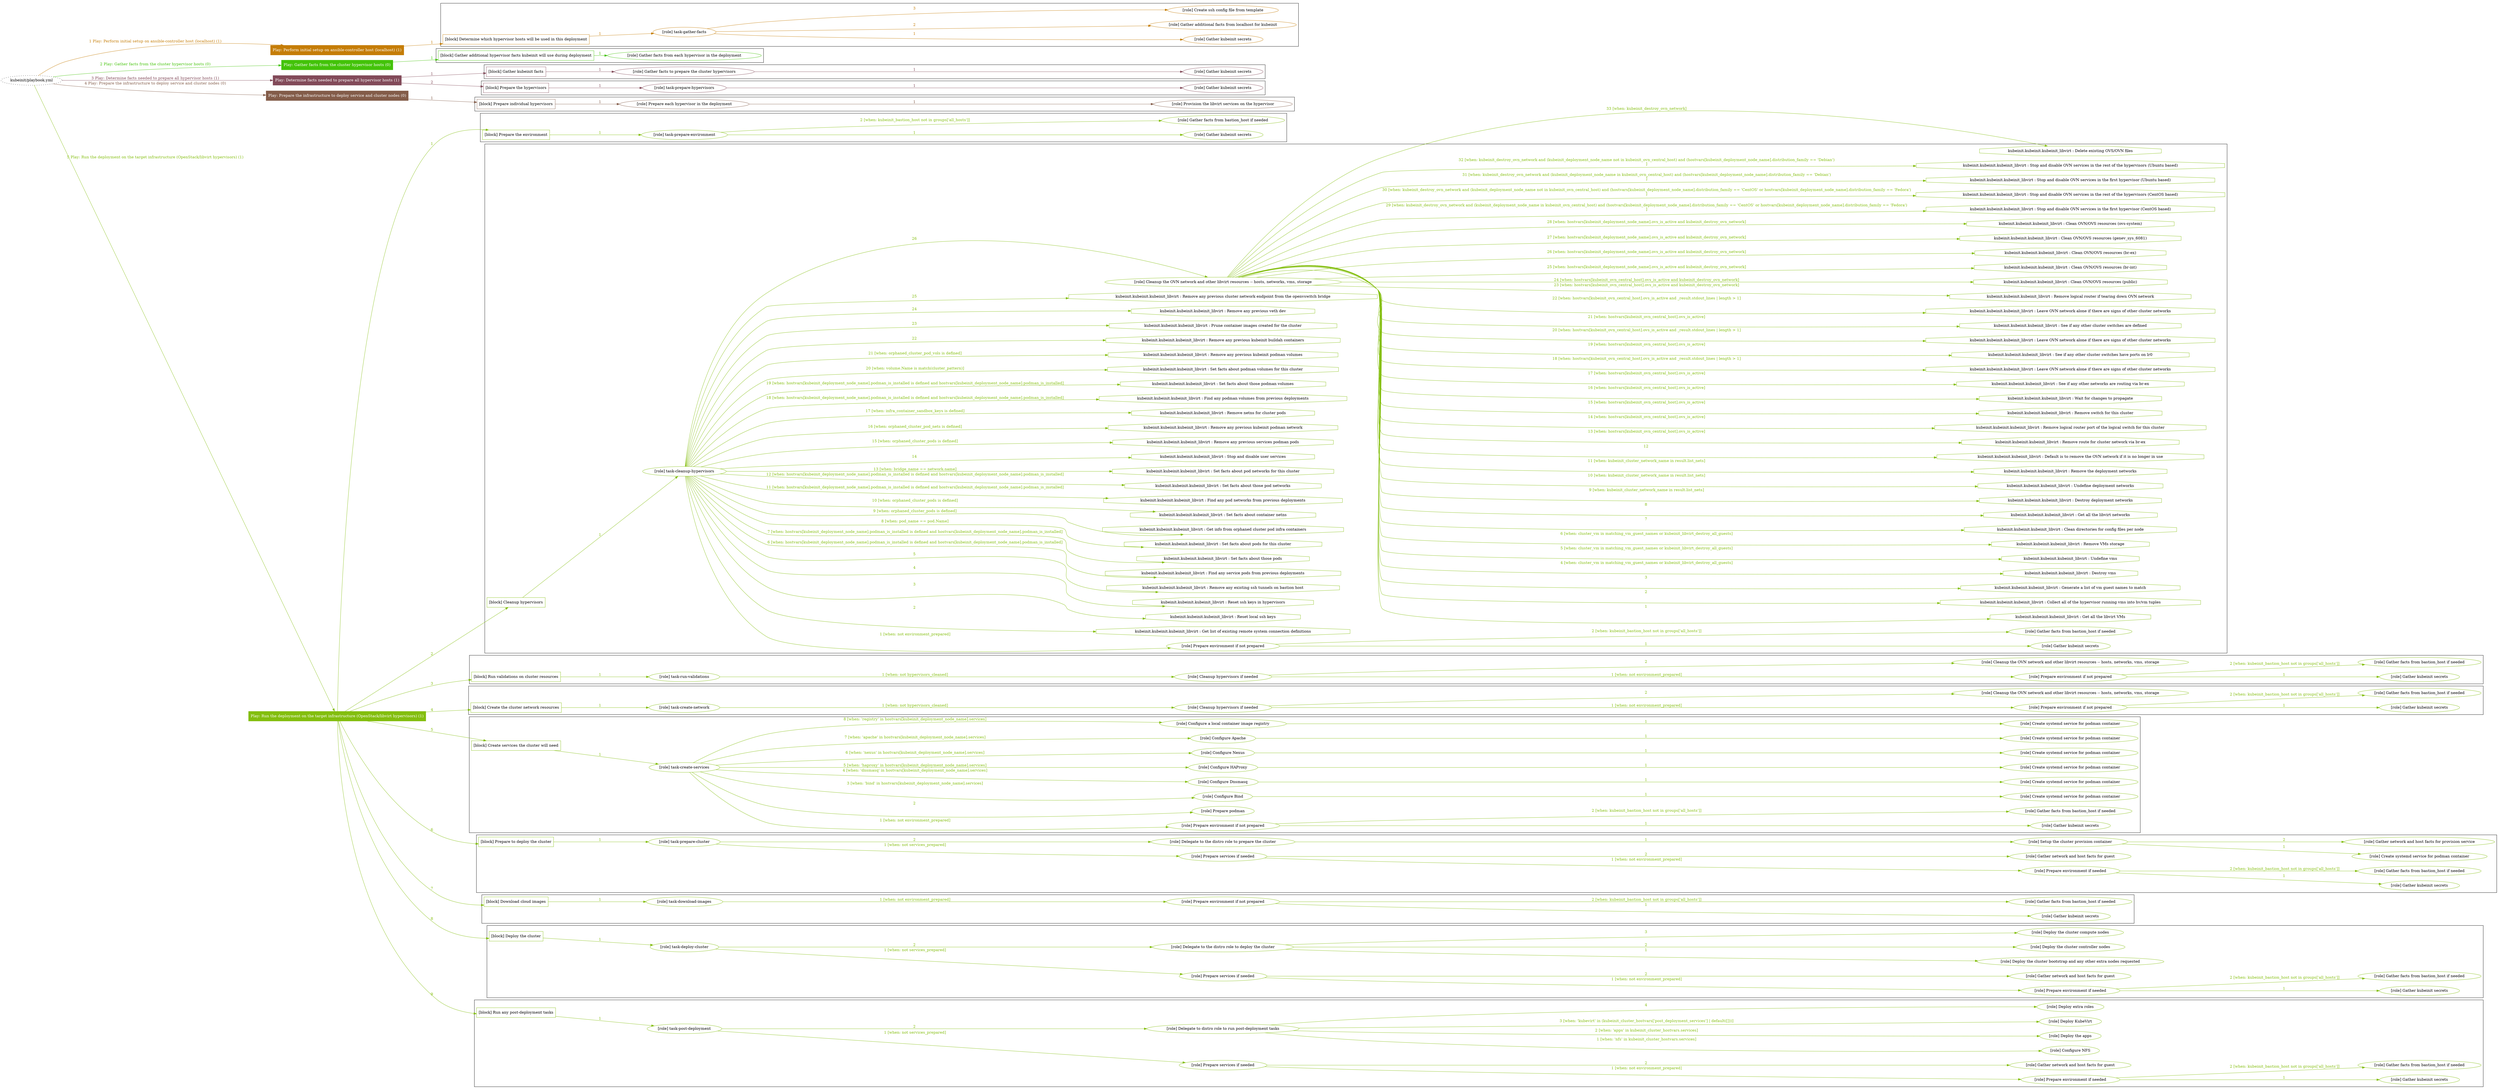 digraph {
	graph [concentrate=true ordering=in rankdir=LR ratio=fill]
	edge [esep=5 sep=10]
	"kubeinit/playbook.yml" [URL="/home/runner/work/kubeinit/kubeinit/kubeinit/playbook.yml" id=playbook_5875160c style=dotted]
	"kubeinit/playbook.yml" -> play_a4217f2d [label="1 Play: Perform initial setup on ansible-controller host (localhost) (1)" color="#c57d07" fontcolor="#c57d07" id=edge_play_a4217f2d labeltooltip="1 Play: Perform initial setup on ansible-controller host (localhost) (1)" tooltip="1 Play: Perform initial setup on ansible-controller host (localhost) (1)"]
	subgraph "Play: Perform initial setup on ansible-controller host (localhost) (1)" {
		play_a4217f2d [label="Play: Perform initial setup on ansible-controller host (localhost) (1)" URL="/home/runner/work/kubeinit/kubeinit/kubeinit/playbook.yml" color="#c57d07" fontcolor="#ffffff" id=play_a4217f2d shape=box style=filled tooltip=localhost]
		play_a4217f2d -> block_8d4add57 [label=1 color="#c57d07" fontcolor="#c57d07" id=edge_block_8d4add57 labeltooltip=1 tooltip=1]
		subgraph cluster_block_8d4add57 {
			block_8d4add57 [label="[block] Determine which hypervisor hosts will be used in this deployment" URL="/home/runner/work/kubeinit/kubeinit/kubeinit/playbook.yml" color="#c57d07" id=block_8d4add57 labeltooltip="Determine which hypervisor hosts will be used in this deployment" shape=box tooltip="Determine which hypervisor hosts will be used in this deployment"]
			block_8d4add57 -> role_931b9e00 [label="1 " color="#c57d07" fontcolor="#c57d07" id=edge_role_931b9e00 labeltooltip="1 " tooltip="1 "]
			subgraph "task-gather-facts" {
				role_931b9e00 [label="[role] task-gather-facts" URL="/home/runner/work/kubeinit/kubeinit/kubeinit/playbook.yml" color="#c57d07" id=role_931b9e00 tooltip="task-gather-facts"]
				role_931b9e00 -> role_5a070953 [label="1 " color="#c57d07" fontcolor="#c57d07" id=edge_role_5a070953 labeltooltip="1 " tooltip="1 "]
				subgraph "Gather kubeinit secrets" {
					role_5a070953 [label="[role] Gather kubeinit secrets" URL="/home/runner/.ansible/collections/ansible_collections/kubeinit/kubeinit/roles/kubeinit_prepare/tasks/build_hypervisors_group.yml" color="#c57d07" id=role_5a070953 tooltip="Gather kubeinit secrets"]
				}
				role_931b9e00 -> role_5e081ac9 [label="2 " color="#c57d07" fontcolor="#c57d07" id=edge_role_5e081ac9 labeltooltip="2 " tooltip="2 "]
				subgraph "Gather additional facts from localhost for kubeinit" {
					role_5e081ac9 [label="[role] Gather additional facts from localhost for kubeinit" URL="/home/runner/.ansible/collections/ansible_collections/kubeinit/kubeinit/roles/kubeinit_prepare/tasks/build_hypervisors_group.yml" color="#c57d07" id=role_5e081ac9 tooltip="Gather additional facts from localhost for kubeinit"]
				}
				role_931b9e00 -> role_7ac8eb5b [label="3 " color="#c57d07" fontcolor="#c57d07" id=edge_role_7ac8eb5b labeltooltip="3 " tooltip="3 "]
				subgraph "Create ssh config file from template" {
					role_7ac8eb5b [label="[role] Create ssh config file from template" URL="/home/runner/.ansible/collections/ansible_collections/kubeinit/kubeinit/roles/kubeinit_prepare/tasks/build_hypervisors_group.yml" color="#c57d07" id=role_7ac8eb5b tooltip="Create ssh config file from template"]
				}
			}
		}
	}
	"kubeinit/playbook.yml" -> play_095dc338 [label="2 Play: Gather facts from the cluster hypervisor hosts (0)" color="#43c309" fontcolor="#43c309" id=edge_play_095dc338 labeltooltip="2 Play: Gather facts from the cluster hypervisor hosts (0)" tooltip="2 Play: Gather facts from the cluster hypervisor hosts (0)"]
	subgraph "Play: Gather facts from the cluster hypervisor hosts (0)" {
		play_095dc338 [label="Play: Gather facts from the cluster hypervisor hosts (0)" URL="/home/runner/work/kubeinit/kubeinit/kubeinit/playbook.yml" color="#43c309" fontcolor="#ffffff" id=play_095dc338 shape=box style=filled tooltip="Play: Gather facts from the cluster hypervisor hosts (0)"]
		play_095dc338 -> block_fcde4636 [label=1 color="#43c309" fontcolor="#43c309" id=edge_block_fcde4636 labeltooltip=1 tooltip=1]
		subgraph cluster_block_fcde4636 {
			block_fcde4636 [label="[block] Gather additional hypervisor facts kubeinit will use during deployment" URL="/home/runner/work/kubeinit/kubeinit/kubeinit/playbook.yml" color="#43c309" id=block_fcde4636 labeltooltip="Gather additional hypervisor facts kubeinit will use during deployment" shape=box tooltip="Gather additional hypervisor facts kubeinit will use during deployment"]
			block_fcde4636 -> role_6343e35f [label="1 " color="#43c309" fontcolor="#43c309" id=edge_role_6343e35f labeltooltip="1 " tooltip="1 "]
			subgraph "Gather facts from each hypervisor in the deployment" {
				role_6343e35f [label="[role] Gather facts from each hypervisor in the deployment" URL="/home/runner/work/kubeinit/kubeinit/kubeinit/playbook.yml" color="#43c309" id=role_6343e35f tooltip="Gather facts from each hypervisor in the deployment"]
			}
		}
	}
	"kubeinit/playbook.yml" -> play_e2356c0f [label="3 Play: Determine facts needed to prepare all hypervisor hosts (1)" color="#824a59" fontcolor="#824a59" id=edge_play_e2356c0f labeltooltip="3 Play: Determine facts needed to prepare all hypervisor hosts (1)" tooltip="3 Play: Determine facts needed to prepare all hypervisor hosts (1)"]
	subgraph "Play: Determine facts needed to prepare all hypervisor hosts (1)" {
		play_e2356c0f [label="Play: Determine facts needed to prepare all hypervisor hosts (1)" URL="/home/runner/work/kubeinit/kubeinit/kubeinit/playbook.yml" color="#824a59" fontcolor="#ffffff" id=play_e2356c0f shape=box style=filled tooltip=localhost]
		play_e2356c0f -> block_4f0c14d0 [label=1 color="#824a59" fontcolor="#824a59" id=edge_block_4f0c14d0 labeltooltip=1 tooltip=1]
		subgraph cluster_block_4f0c14d0 {
			block_4f0c14d0 [label="[block] Gather kubeinit facts" URL="/home/runner/work/kubeinit/kubeinit/kubeinit/playbook.yml" color="#824a59" id=block_4f0c14d0 labeltooltip="Gather kubeinit facts" shape=box tooltip="Gather kubeinit facts"]
			block_4f0c14d0 -> role_a4b47a49 [label="1 " color="#824a59" fontcolor="#824a59" id=edge_role_a4b47a49 labeltooltip="1 " tooltip="1 "]
			subgraph "Gather facts to prepare the cluster hypervisors" {
				role_a4b47a49 [label="[role] Gather facts to prepare the cluster hypervisors" URL="/home/runner/work/kubeinit/kubeinit/kubeinit/playbook.yml" color="#824a59" id=role_a4b47a49 tooltip="Gather facts to prepare the cluster hypervisors"]
				role_a4b47a49 -> role_b92dcbc5 [label="1 " color="#824a59" fontcolor="#824a59" id=edge_role_b92dcbc5 labeltooltip="1 " tooltip="1 "]
				subgraph "Gather kubeinit secrets" {
					role_b92dcbc5 [label="[role] Gather kubeinit secrets" URL="/home/runner/.ansible/collections/ansible_collections/kubeinit/kubeinit/roles/kubeinit_prepare/tasks/gather_kubeinit_facts.yml" color="#824a59" id=role_b92dcbc5 tooltip="Gather kubeinit secrets"]
				}
			}
		}
		play_e2356c0f -> block_0208914d [label=2 color="#824a59" fontcolor="#824a59" id=edge_block_0208914d labeltooltip=2 tooltip=2]
		subgraph cluster_block_0208914d {
			block_0208914d [label="[block] Prepare the hypervisors" URL="/home/runner/work/kubeinit/kubeinit/kubeinit/playbook.yml" color="#824a59" id=block_0208914d labeltooltip="Prepare the hypervisors" shape=box tooltip="Prepare the hypervisors"]
			block_0208914d -> role_b70a227f [label="1 " color="#824a59" fontcolor="#824a59" id=edge_role_b70a227f labeltooltip="1 " tooltip="1 "]
			subgraph "task-prepare-hypervisors" {
				role_b70a227f [label="[role] task-prepare-hypervisors" URL="/home/runner/work/kubeinit/kubeinit/kubeinit/playbook.yml" color="#824a59" id=role_b70a227f tooltip="task-prepare-hypervisors"]
				role_b70a227f -> role_1dd9a921 [label="1 " color="#824a59" fontcolor="#824a59" id=edge_role_1dd9a921 labeltooltip="1 " tooltip="1 "]
				subgraph "Gather kubeinit secrets" {
					role_1dd9a921 [label="[role] Gather kubeinit secrets" URL="/home/runner/.ansible/collections/ansible_collections/kubeinit/kubeinit/roles/kubeinit_prepare/tasks/gather_kubeinit_facts.yml" color="#824a59" id=role_1dd9a921 tooltip="Gather kubeinit secrets"]
				}
			}
		}
	}
	"kubeinit/playbook.yml" -> play_3fa5df3f [label="4 Play: Prepare the infrastructure to deploy service and cluster nodes (0)" color="#835c49" fontcolor="#835c49" id=edge_play_3fa5df3f labeltooltip="4 Play: Prepare the infrastructure to deploy service and cluster nodes (0)" tooltip="4 Play: Prepare the infrastructure to deploy service and cluster nodes (0)"]
	subgraph "Play: Prepare the infrastructure to deploy service and cluster nodes (0)" {
		play_3fa5df3f [label="Play: Prepare the infrastructure to deploy service and cluster nodes (0)" URL="/home/runner/work/kubeinit/kubeinit/kubeinit/playbook.yml" color="#835c49" fontcolor="#ffffff" id=play_3fa5df3f shape=box style=filled tooltip="Play: Prepare the infrastructure to deploy service and cluster nodes (0)"]
		play_3fa5df3f -> block_c6bb6c05 [label=1 color="#835c49" fontcolor="#835c49" id=edge_block_c6bb6c05 labeltooltip=1 tooltip=1]
		subgraph cluster_block_c6bb6c05 {
			block_c6bb6c05 [label="[block] Prepare individual hypervisors" URL="/home/runner/work/kubeinit/kubeinit/kubeinit/playbook.yml" color="#835c49" id=block_c6bb6c05 labeltooltip="Prepare individual hypervisors" shape=box tooltip="Prepare individual hypervisors"]
			block_c6bb6c05 -> role_a0d2e986 [label="1 " color="#835c49" fontcolor="#835c49" id=edge_role_a0d2e986 labeltooltip="1 " tooltip="1 "]
			subgraph "Prepare each hypervisor in the deployment" {
				role_a0d2e986 [label="[role] Prepare each hypervisor in the deployment" URL="/home/runner/work/kubeinit/kubeinit/kubeinit/playbook.yml" color="#835c49" id=role_a0d2e986 tooltip="Prepare each hypervisor in the deployment"]
				role_a0d2e986 -> role_6844ba9a [label="1 " color="#835c49" fontcolor="#835c49" id=edge_role_6844ba9a labeltooltip="1 " tooltip="1 "]
				subgraph "Provision the libvirt services on the hypervisor" {
					role_6844ba9a [label="[role] Provision the libvirt services on the hypervisor" URL="/home/runner/.ansible/collections/ansible_collections/kubeinit/kubeinit/roles/kubeinit_prepare/tasks/prepare_hypervisor.yml" color="#835c49" id=role_6844ba9a tooltip="Provision the libvirt services on the hypervisor"]
				}
			}
		}
	}
	"kubeinit/playbook.yml" -> play_28f67d90 [label="5 Play: Run the deployment on the target infrastructure (OpenStack/libvirt hypervisors) (1)" color="#83be0e" fontcolor="#83be0e" id=edge_play_28f67d90 labeltooltip="5 Play: Run the deployment on the target infrastructure (OpenStack/libvirt hypervisors) (1)" tooltip="5 Play: Run the deployment on the target infrastructure (OpenStack/libvirt hypervisors) (1)"]
	subgraph "Play: Run the deployment on the target infrastructure (OpenStack/libvirt hypervisors) (1)" {
		play_28f67d90 [label="Play: Run the deployment on the target infrastructure (OpenStack/libvirt hypervisors) (1)" URL="/home/runner/work/kubeinit/kubeinit/kubeinit/playbook.yml" color="#83be0e" fontcolor="#ffffff" id=play_28f67d90 shape=box style=filled tooltip=localhost]
		play_28f67d90 -> block_087cff92 [label=1 color="#83be0e" fontcolor="#83be0e" id=edge_block_087cff92 labeltooltip=1 tooltip=1]
		subgraph cluster_block_087cff92 {
			block_087cff92 [label="[block] Prepare the environment" URL="/home/runner/work/kubeinit/kubeinit/kubeinit/playbook.yml" color="#83be0e" id=block_087cff92 labeltooltip="Prepare the environment" shape=box tooltip="Prepare the environment"]
			block_087cff92 -> role_81b48748 [label="1 " color="#83be0e" fontcolor="#83be0e" id=edge_role_81b48748 labeltooltip="1 " tooltip="1 "]
			subgraph "task-prepare-environment" {
				role_81b48748 [label="[role] task-prepare-environment" URL="/home/runner/work/kubeinit/kubeinit/kubeinit/playbook.yml" color="#83be0e" id=role_81b48748 tooltip="task-prepare-environment"]
				role_81b48748 -> role_f9710f60 [label="1 " color="#83be0e" fontcolor="#83be0e" id=edge_role_f9710f60 labeltooltip="1 " tooltip="1 "]
				subgraph "Gather kubeinit secrets" {
					role_f9710f60 [label="[role] Gather kubeinit secrets" URL="/home/runner/.ansible/collections/ansible_collections/kubeinit/kubeinit/roles/kubeinit_prepare/tasks/gather_kubeinit_facts.yml" color="#83be0e" id=role_f9710f60 tooltip="Gather kubeinit secrets"]
				}
				role_81b48748 -> role_5ef536a9 [label="2 [when: kubeinit_bastion_host not in groups['all_hosts']]" color="#83be0e" fontcolor="#83be0e" id=edge_role_5ef536a9 labeltooltip="2 [when: kubeinit_bastion_host not in groups['all_hosts']]" tooltip="2 [when: kubeinit_bastion_host not in groups['all_hosts']]"]
				subgraph "Gather facts from bastion_host if needed" {
					role_5ef536a9 [label="[role] Gather facts from bastion_host if needed" URL="/home/runner/.ansible/collections/ansible_collections/kubeinit/kubeinit/roles/kubeinit_prepare/tasks/main.yml" color="#83be0e" id=role_5ef536a9 tooltip="Gather facts from bastion_host if needed"]
				}
			}
		}
		play_28f67d90 -> block_07094352 [label=2 color="#83be0e" fontcolor="#83be0e" id=edge_block_07094352 labeltooltip=2 tooltip=2]
		subgraph cluster_block_07094352 {
			block_07094352 [label="[block] Cleanup hypervisors" URL="/home/runner/work/kubeinit/kubeinit/kubeinit/playbook.yml" color="#83be0e" id=block_07094352 labeltooltip="Cleanup hypervisors" shape=box tooltip="Cleanup hypervisors"]
			block_07094352 -> role_19767440 [label="1 " color="#83be0e" fontcolor="#83be0e" id=edge_role_19767440 labeltooltip="1 " tooltip="1 "]
			subgraph "task-cleanup-hypervisors" {
				role_19767440 [label="[role] task-cleanup-hypervisors" URL="/home/runner/work/kubeinit/kubeinit/kubeinit/playbook.yml" color="#83be0e" id=role_19767440 tooltip="task-cleanup-hypervisors"]
				role_19767440 -> role_bbe573ee [label="1 [when: not environment_prepared]" color="#83be0e" fontcolor="#83be0e" id=edge_role_bbe573ee labeltooltip="1 [when: not environment_prepared]" tooltip="1 [when: not environment_prepared]"]
				subgraph "Prepare environment if not prepared" {
					role_bbe573ee [label="[role] Prepare environment if not prepared" URL="/home/runner/.ansible/collections/ansible_collections/kubeinit/kubeinit/roles/kubeinit_libvirt/tasks/cleanup_hypervisors.yml" color="#83be0e" id=role_bbe573ee tooltip="Prepare environment if not prepared"]
					role_bbe573ee -> role_0422c513 [label="1 " color="#83be0e" fontcolor="#83be0e" id=edge_role_0422c513 labeltooltip="1 " tooltip="1 "]
					subgraph "Gather kubeinit secrets" {
						role_0422c513 [label="[role] Gather kubeinit secrets" URL="/home/runner/.ansible/collections/ansible_collections/kubeinit/kubeinit/roles/kubeinit_prepare/tasks/gather_kubeinit_facts.yml" color="#83be0e" id=role_0422c513 tooltip="Gather kubeinit secrets"]
					}
					role_bbe573ee -> role_99fecc4b [label="2 [when: kubeinit_bastion_host not in groups['all_hosts']]" color="#83be0e" fontcolor="#83be0e" id=edge_role_99fecc4b labeltooltip="2 [when: kubeinit_bastion_host not in groups['all_hosts']]" tooltip="2 [when: kubeinit_bastion_host not in groups['all_hosts']]"]
					subgraph "Gather facts from bastion_host if needed" {
						role_99fecc4b [label="[role] Gather facts from bastion_host if needed" URL="/home/runner/.ansible/collections/ansible_collections/kubeinit/kubeinit/roles/kubeinit_prepare/tasks/main.yml" color="#83be0e" id=role_99fecc4b tooltip="Gather facts from bastion_host if needed"]
					}
				}
				task_31a23331 [label="kubeinit.kubeinit.kubeinit_libvirt : Get list of existing remote system connection definitions" URL="/home/runner/.ansible/collections/ansible_collections/kubeinit/kubeinit/roles/kubeinit_libvirt/tasks/cleanup_hypervisors.yml" color="#83be0e" id=task_31a23331 shape=octagon tooltip="kubeinit.kubeinit.kubeinit_libvirt : Get list of existing remote system connection definitions"]
				role_19767440 -> task_31a23331 [label="2 " color="#83be0e" fontcolor="#83be0e" id=edge_task_31a23331 labeltooltip="2 " tooltip="2 "]
				task_1a58013f [label="kubeinit.kubeinit.kubeinit_libvirt : Reset local ssh keys" URL="/home/runner/.ansible/collections/ansible_collections/kubeinit/kubeinit/roles/kubeinit_libvirt/tasks/cleanup_hypervisors.yml" color="#83be0e" id=task_1a58013f shape=octagon tooltip="kubeinit.kubeinit.kubeinit_libvirt : Reset local ssh keys"]
				role_19767440 -> task_1a58013f [label="3 " color="#83be0e" fontcolor="#83be0e" id=edge_task_1a58013f labeltooltip="3 " tooltip="3 "]
				task_b5f9ae36 [label="kubeinit.kubeinit.kubeinit_libvirt : Reset ssh keys in hypervisors" URL="/home/runner/.ansible/collections/ansible_collections/kubeinit/kubeinit/roles/kubeinit_libvirt/tasks/cleanup_hypervisors.yml" color="#83be0e" id=task_b5f9ae36 shape=octagon tooltip="kubeinit.kubeinit.kubeinit_libvirt : Reset ssh keys in hypervisors"]
				role_19767440 -> task_b5f9ae36 [label="4 " color="#83be0e" fontcolor="#83be0e" id=edge_task_b5f9ae36 labeltooltip="4 " tooltip="4 "]
				task_d67eebac [label="kubeinit.kubeinit.kubeinit_libvirt : Remove any existing ssh tunnels on bastion host" URL="/home/runner/.ansible/collections/ansible_collections/kubeinit/kubeinit/roles/kubeinit_libvirt/tasks/cleanup_hypervisors.yml" color="#83be0e" id=task_d67eebac shape=octagon tooltip="kubeinit.kubeinit.kubeinit_libvirt : Remove any existing ssh tunnels on bastion host"]
				role_19767440 -> task_d67eebac [label="5 " color="#83be0e" fontcolor="#83be0e" id=edge_task_d67eebac labeltooltip="5 " tooltip="5 "]
				task_dafecf04 [label="kubeinit.kubeinit.kubeinit_libvirt : Find any service pods from previous deployments" URL="/home/runner/.ansible/collections/ansible_collections/kubeinit/kubeinit/roles/kubeinit_libvirt/tasks/cleanup_hypervisors.yml" color="#83be0e" id=task_dafecf04 shape=octagon tooltip="kubeinit.kubeinit.kubeinit_libvirt : Find any service pods from previous deployments"]
				role_19767440 -> task_dafecf04 [label="6 [when: hostvars[kubeinit_deployment_node_name].podman_is_installed is defined and hostvars[kubeinit_deployment_node_name].podman_is_installed]" color="#83be0e" fontcolor="#83be0e" id=edge_task_dafecf04 labeltooltip="6 [when: hostvars[kubeinit_deployment_node_name].podman_is_installed is defined and hostvars[kubeinit_deployment_node_name].podman_is_installed]" tooltip="6 [when: hostvars[kubeinit_deployment_node_name].podman_is_installed is defined and hostvars[kubeinit_deployment_node_name].podman_is_installed]"]
				task_40ec297d [label="kubeinit.kubeinit.kubeinit_libvirt : Set facts about those pods" URL="/home/runner/.ansible/collections/ansible_collections/kubeinit/kubeinit/roles/kubeinit_libvirt/tasks/cleanup_hypervisors.yml" color="#83be0e" id=task_40ec297d shape=octagon tooltip="kubeinit.kubeinit.kubeinit_libvirt : Set facts about those pods"]
				role_19767440 -> task_40ec297d [label="7 [when: hostvars[kubeinit_deployment_node_name].podman_is_installed is defined and hostvars[kubeinit_deployment_node_name].podman_is_installed]" color="#83be0e" fontcolor="#83be0e" id=edge_task_40ec297d labeltooltip="7 [when: hostvars[kubeinit_deployment_node_name].podman_is_installed is defined and hostvars[kubeinit_deployment_node_name].podman_is_installed]" tooltip="7 [when: hostvars[kubeinit_deployment_node_name].podman_is_installed is defined and hostvars[kubeinit_deployment_node_name].podman_is_installed]"]
				task_1e996087 [label="kubeinit.kubeinit.kubeinit_libvirt : Set facts about pods for this cluster" URL="/home/runner/.ansible/collections/ansible_collections/kubeinit/kubeinit/roles/kubeinit_libvirt/tasks/cleanup_hypervisors.yml" color="#83be0e" id=task_1e996087 shape=octagon tooltip="kubeinit.kubeinit.kubeinit_libvirt : Set facts about pods for this cluster"]
				role_19767440 -> task_1e996087 [label="8 [when: pod_name == pod.Name]" color="#83be0e" fontcolor="#83be0e" id=edge_task_1e996087 labeltooltip="8 [when: pod_name == pod.Name]" tooltip="8 [when: pod_name == pod.Name]"]
				task_8e1b45f7 [label="kubeinit.kubeinit.kubeinit_libvirt : Get info from orphaned cluster pod infra containers" URL="/home/runner/.ansible/collections/ansible_collections/kubeinit/kubeinit/roles/kubeinit_libvirt/tasks/cleanup_hypervisors.yml" color="#83be0e" id=task_8e1b45f7 shape=octagon tooltip="kubeinit.kubeinit.kubeinit_libvirt : Get info from orphaned cluster pod infra containers"]
				role_19767440 -> task_8e1b45f7 [label="9 [when: orphaned_cluster_pods is defined]" color="#83be0e" fontcolor="#83be0e" id=edge_task_8e1b45f7 labeltooltip="9 [when: orphaned_cluster_pods is defined]" tooltip="9 [when: orphaned_cluster_pods is defined]"]
				task_8773cf96 [label="kubeinit.kubeinit.kubeinit_libvirt : Set facts about container netns" URL="/home/runner/.ansible/collections/ansible_collections/kubeinit/kubeinit/roles/kubeinit_libvirt/tasks/cleanup_hypervisors.yml" color="#83be0e" id=task_8773cf96 shape=octagon tooltip="kubeinit.kubeinit.kubeinit_libvirt : Set facts about container netns"]
				role_19767440 -> task_8773cf96 [label="10 [when: orphaned_cluster_pods is defined]" color="#83be0e" fontcolor="#83be0e" id=edge_task_8773cf96 labeltooltip="10 [when: orphaned_cluster_pods is defined]" tooltip="10 [when: orphaned_cluster_pods is defined]"]
				task_b86c734c [label="kubeinit.kubeinit.kubeinit_libvirt : Find any pod networks from previous deployments" URL="/home/runner/.ansible/collections/ansible_collections/kubeinit/kubeinit/roles/kubeinit_libvirt/tasks/cleanup_hypervisors.yml" color="#83be0e" id=task_b86c734c shape=octagon tooltip="kubeinit.kubeinit.kubeinit_libvirt : Find any pod networks from previous deployments"]
				role_19767440 -> task_b86c734c [label="11 [when: hostvars[kubeinit_deployment_node_name].podman_is_installed is defined and hostvars[kubeinit_deployment_node_name].podman_is_installed]" color="#83be0e" fontcolor="#83be0e" id=edge_task_b86c734c labeltooltip="11 [when: hostvars[kubeinit_deployment_node_name].podman_is_installed is defined and hostvars[kubeinit_deployment_node_name].podman_is_installed]" tooltip="11 [when: hostvars[kubeinit_deployment_node_name].podman_is_installed is defined and hostvars[kubeinit_deployment_node_name].podman_is_installed]"]
				task_71784ccd [label="kubeinit.kubeinit.kubeinit_libvirt : Set facts about those pod networks" URL="/home/runner/.ansible/collections/ansible_collections/kubeinit/kubeinit/roles/kubeinit_libvirt/tasks/cleanup_hypervisors.yml" color="#83be0e" id=task_71784ccd shape=octagon tooltip="kubeinit.kubeinit.kubeinit_libvirt : Set facts about those pod networks"]
				role_19767440 -> task_71784ccd [label="12 [when: hostvars[kubeinit_deployment_node_name].podman_is_installed is defined and hostvars[kubeinit_deployment_node_name].podman_is_installed]" color="#83be0e" fontcolor="#83be0e" id=edge_task_71784ccd labeltooltip="12 [when: hostvars[kubeinit_deployment_node_name].podman_is_installed is defined and hostvars[kubeinit_deployment_node_name].podman_is_installed]" tooltip="12 [when: hostvars[kubeinit_deployment_node_name].podman_is_installed is defined and hostvars[kubeinit_deployment_node_name].podman_is_installed]"]
				task_f3ed9613 [label="kubeinit.kubeinit.kubeinit_libvirt : Set facts about pod networks for this cluster" URL="/home/runner/.ansible/collections/ansible_collections/kubeinit/kubeinit/roles/kubeinit_libvirt/tasks/cleanup_hypervisors.yml" color="#83be0e" id=task_f3ed9613 shape=octagon tooltip="kubeinit.kubeinit.kubeinit_libvirt : Set facts about pod networks for this cluster"]
				role_19767440 -> task_f3ed9613 [label="13 [when: bridge_name == network.name]" color="#83be0e" fontcolor="#83be0e" id=edge_task_f3ed9613 labeltooltip="13 [when: bridge_name == network.name]" tooltip="13 [when: bridge_name == network.name]"]
				task_4f0c9d85 [label="kubeinit.kubeinit.kubeinit_libvirt : Stop and disable user services" URL="/home/runner/.ansible/collections/ansible_collections/kubeinit/kubeinit/roles/kubeinit_libvirt/tasks/cleanup_hypervisors.yml" color="#83be0e" id=task_4f0c9d85 shape=octagon tooltip="kubeinit.kubeinit.kubeinit_libvirt : Stop and disable user services"]
				role_19767440 -> task_4f0c9d85 [label="14 " color="#83be0e" fontcolor="#83be0e" id=edge_task_4f0c9d85 labeltooltip="14 " tooltip="14 "]
				task_ce2cb671 [label="kubeinit.kubeinit.kubeinit_libvirt : Remove any previous services podman pods" URL="/home/runner/.ansible/collections/ansible_collections/kubeinit/kubeinit/roles/kubeinit_libvirt/tasks/cleanup_hypervisors.yml" color="#83be0e" id=task_ce2cb671 shape=octagon tooltip="kubeinit.kubeinit.kubeinit_libvirt : Remove any previous services podman pods"]
				role_19767440 -> task_ce2cb671 [label="15 [when: orphaned_cluster_pods is defined]" color="#83be0e" fontcolor="#83be0e" id=edge_task_ce2cb671 labeltooltip="15 [when: orphaned_cluster_pods is defined]" tooltip="15 [when: orphaned_cluster_pods is defined]"]
				task_2930c807 [label="kubeinit.kubeinit.kubeinit_libvirt : Remove any previous kubeinit podman network" URL="/home/runner/.ansible/collections/ansible_collections/kubeinit/kubeinit/roles/kubeinit_libvirt/tasks/cleanup_hypervisors.yml" color="#83be0e" id=task_2930c807 shape=octagon tooltip="kubeinit.kubeinit.kubeinit_libvirt : Remove any previous kubeinit podman network"]
				role_19767440 -> task_2930c807 [label="16 [when: orphaned_cluster_pod_nets is defined]" color="#83be0e" fontcolor="#83be0e" id=edge_task_2930c807 labeltooltip="16 [when: orphaned_cluster_pod_nets is defined]" tooltip="16 [when: orphaned_cluster_pod_nets is defined]"]
				task_0f474b28 [label="kubeinit.kubeinit.kubeinit_libvirt : Remove netns for cluster pods" URL="/home/runner/.ansible/collections/ansible_collections/kubeinit/kubeinit/roles/kubeinit_libvirt/tasks/cleanup_hypervisors.yml" color="#83be0e" id=task_0f474b28 shape=octagon tooltip="kubeinit.kubeinit.kubeinit_libvirt : Remove netns for cluster pods"]
				role_19767440 -> task_0f474b28 [label="17 [when: infra_container_sandbox_keys is defined]" color="#83be0e" fontcolor="#83be0e" id=edge_task_0f474b28 labeltooltip="17 [when: infra_container_sandbox_keys is defined]" tooltip="17 [when: infra_container_sandbox_keys is defined]"]
				task_312ea9cb [label="kubeinit.kubeinit.kubeinit_libvirt : Find any podman volumes from previous deployments" URL="/home/runner/.ansible/collections/ansible_collections/kubeinit/kubeinit/roles/kubeinit_libvirt/tasks/cleanup_hypervisors.yml" color="#83be0e" id=task_312ea9cb shape=octagon tooltip="kubeinit.kubeinit.kubeinit_libvirt : Find any podman volumes from previous deployments"]
				role_19767440 -> task_312ea9cb [label="18 [when: hostvars[kubeinit_deployment_node_name].podman_is_installed is defined and hostvars[kubeinit_deployment_node_name].podman_is_installed]" color="#83be0e" fontcolor="#83be0e" id=edge_task_312ea9cb labeltooltip="18 [when: hostvars[kubeinit_deployment_node_name].podman_is_installed is defined and hostvars[kubeinit_deployment_node_name].podman_is_installed]" tooltip="18 [when: hostvars[kubeinit_deployment_node_name].podman_is_installed is defined and hostvars[kubeinit_deployment_node_name].podman_is_installed]"]
				task_3825fd31 [label="kubeinit.kubeinit.kubeinit_libvirt : Set facts about those podman volumes" URL="/home/runner/.ansible/collections/ansible_collections/kubeinit/kubeinit/roles/kubeinit_libvirt/tasks/cleanup_hypervisors.yml" color="#83be0e" id=task_3825fd31 shape=octagon tooltip="kubeinit.kubeinit.kubeinit_libvirt : Set facts about those podman volumes"]
				role_19767440 -> task_3825fd31 [label="19 [when: hostvars[kubeinit_deployment_node_name].podman_is_installed is defined and hostvars[kubeinit_deployment_node_name].podman_is_installed]" color="#83be0e" fontcolor="#83be0e" id=edge_task_3825fd31 labeltooltip="19 [when: hostvars[kubeinit_deployment_node_name].podman_is_installed is defined and hostvars[kubeinit_deployment_node_name].podman_is_installed]" tooltip="19 [when: hostvars[kubeinit_deployment_node_name].podman_is_installed is defined and hostvars[kubeinit_deployment_node_name].podman_is_installed]"]
				task_f1470c26 [label="kubeinit.kubeinit.kubeinit_libvirt : Set facts about podman volumes for this cluster" URL="/home/runner/.ansible/collections/ansible_collections/kubeinit/kubeinit/roles/kubeinit_libvirt/tasks/cleanup_hypervisors.yml" color="#83be0e" id=task_f1470c26 shape=octagon tooltip="kubeinit.kubeinit.kubeinit_libvirt : Set facts about podman volumes for this cluster"]
				role_19767440 -> task_f1470c26 [label="20 [when: volume.Name is match(cluster_pattern)]" color="#83be0e" fontcolor="#83be0e" id=edge_task_f1470c26 labeltooltip="20 [when: volume.Name is match(cluster_pattern)]" tooltip="20 [when: volume.Name is match(cluster_pattern)]"]
				task_f84ab851 [label="kubeinit.kubeinit.kubeinit_libvirt : Remove any previous kubeinit podman volumes" URL="/home/runner/.ansible/collections/ansible_collections/kubeinit/kubeinit/roles/kubeinit_libvirt/tasks/cleanup_hypervisors.yml" color="#83be0e" id=task_f84ab851 shape=octagon tooltip="kubeinit.kubeinit.kubeinit_libvirt : Remove any previous kubeinit podman volumes"]
				role_19767440 -> task_f84ab851 [label="21 [when: orphaned_cluster_pod_vols is defined]" color="#83be0e" fontcolor="#83be0e" id=edge_task_f84ab851 labeltooltip="21 [when: orphaned_cluster_pod_vols is defined]" tooltip="21 [when: orphaned_cluster_pod_vols is defined]"]
				task_307c9bda [label="kubeinit.kubeinit.kubeinit_libvirt : Remove any previous kubeinit buildah containers" URL="/home/runner/.ansible/collections/ansible_collections/kubeinit/kubeinit/roles/kubeinit_libvirt/tasks/cleanup_hypervisors.yml" color="#83be0e" id=task_307c9bda shape=octagon tooltip="kubeinit.kubeinit.kubeinit_libvirt : Remove any previous kubeinit buildah containers"]
				role_19767440 -> task_307c9bda [label="22 " color="#83be0e" fontcolor="#83be0e" id=edge_task_307c9bda labeltooltip="22 " tooltip="22 "]
				task_38432356 [label="kubeinit.kubeinit.kubeinit_libvirt : Prune container images created for the cluster" URL="/home/runner/.ansible/collections/ansible_collections/kubeinit/kubeinit/roles/kubeinit_libvirt/tasks/cleanup_hypervisors.yml" color="#83be0e" id=task_38432356 shape=octagon tooltip="kubeinit.kubeinit.kubeinit_libvirt : Prune container images created for the cluster"]
				role_19767440 -> task_38432356 [label="23 " color="#83be0e" fontcolor="#83be0e" id=edge_task_38432356 labeltooltip="23 " tooltip="23 "]
				task_3e5d06e8 [label="kubeinit.kubeinit.kubeinit_libvirt : Remove any previous veth dev" URL="/home/runner/.ansible/collections/ansible_collections/kubeinit/kubeinit/roles/kubeinit_libvirt/tasks/cleanup_hypervisors.yml" color="#83be0e" id=task_3e5d06e8 shape=octagon tooltip="kubeinit.kubeinit.kubeinit_libvirt : Remove any previous veth dev"]
				role_19767440 -> task_3e5d06e8 [label="24 " color="#83be0e" fontcolor="#83be0e" id=edge_task_3e5d06e8 labeltooltip="24 " tooltip="24 "]
				task_66377fbe [label="kubeinit.kubeinit.kubeinit_libvirt : Remove any previous cluster network endpoint from the openvswitch bridge" URL="/home/runner/.ansible/collections/ansible_collections/kubeinit/kubeinit/roles/kubeinit_libvirt/tasks/cleanup_hypervisors.yml" color="#83be0e" id=task_66377fbe shape=octagon tooltip="kubeinit.kubeinit.kubeinit_libvirt : Remove any previous cluster network endpoint from the openvswitch bridge"]
				role_19767440 -> task_66377fbe [label="25 " color="#83be0e" fontcolor="#83be0e" id=edge_task_66377fbe labeltooltip="25 " tooltip="25 "]
				role_19767440 -> role_61242323 [label="26 " color="#83be0e" fontcolor="#83be0e" id=edge_role_61242323 labeltooltip="26 " tooltip="26 "]
				subgraph "Cleanup the OVN network and other libvirt resources -- hosts, networks, vms, storage" {
					role_61242323 [label="[role] Cleanup the OVN network and other libvirt resources -- hosts, networks, vms, storage" URL="/home/runner/.ansible/collections/ansible_collections/kubeinit/kubeinit/roles/kubeinit_libvirt/tasks/cleanup_hypervisors.yml" color="#83be0e" id=role_61242323 tooltip="Cleanup the OVN network and other libvirt resources -- hosts, networks, vms, storage"]
					task_910929a8 [label="kubeinit.kubeinit.kubeinit_libvirt : Get all the libvirt VMs" URL="/home/runner/.ansible/collections/ansible_collections/kubeinit/kubeinit/roles/kubeinit_libvirt/tasks/cleanup_libvirt.yml" color="#83be0e" id=task_910929a8 shape=octagon tooltip="kubeinit.kubeinit.kubeinit_libvirt : Get all the libvirt VMs"]
					role_61242323 -> task_910929a8 [label="1 " color="#83be0e" fontcolor="#83be0e" id=edge_task_910929a8 labeltooltip="1 " tooltip="1 "]
					task_bc6f700e [label="kubeinit.kubeinit.kubeinit_libvirt : Collect all of the hypervisor running vms into hv/vm tuples" URL="/home/runner/.ansible/collections/ansible_collections/kubeinit/kubeinit/roles/kubeinit_libvirt/tasks/cleanup_libvirt.yml" color="#83be0e" id=task_bc6f700e shape=octagon tooltip="kubeinit.kubeinit.kubeinit_libvirt : Collect all of the hypervisor running vms into hv/vm tuples"]
					role_61242323 -> task_bc6f700e [label="2 " color="#83be0e" fontcolor="#83be0e" id=edge_task_bc6f700e labeltooltip="2 " tooltip="2 "]
					task_4c43f4f6 [label="kubeinit.kubeinit.kubeinit_libvirt : Generate a list of vm guest names to match" URL="/home/runner/.ansible/collections/ansible_collections/kubeinit/kubeinit/roles/kubeinit_libvirt/tasks/cleanup_libvirt.yml" color="#83be0e" id=task_4c43f4f6 shape=octagon tooltip="kubeinit.kubeinit.kubeinit_libvirt : Generate a list of vm guest names to match"]
					role_61242323 -> task_4c43f4f6 [label="3 " color="#83be0e" fontcolor="#83be0e" id=edge_task_4c43f4f6 labeltooltip="3 " tooltip="3 "]
					task_00d4e5ca [label="kubeinit.kubeinit.kubeinit_libvirt : Destroy vms" URL="/home/runner/.ansible/collections/ansible_collections/kubeinit/kubeinit/roles/kubeinit_libvirt/tasks/cleanup_libvirt.yml" color="#83be0e" id=task_00d4e5ca shape=octagon tooltip="kubeinit.kubeinit.kubeinit_libvirt : Destroy vms"]
					role_61242323 -> task_00d4e5ca [label="4 [when: cluster_vm in matching_vm_guest_names or kubeinit_libvirt_destroy_all_guests]" color="#83be0e" fontcolor="#83be0e" id=edge_task_00d4e5ca labeltooltip="4 [when: cluster_vm in matching_vm_guest_names or kubeinit_libvirt_destroy_all_guests]" tooltip="4 [when: cluster_vm in matching_vm_guest_names or kubeinit_libvirt_destroy_all_guests]"]
					task_5ca885e9 [label="kubeinit.kubeinit.kubeinit_libvirt : Undefine vms" URL="/home/runner/.ansible/collections/ansible_collections/kubeinit/kubeinit/roles/kubeinit_libvirt/tasks/cleanup_libvirt.yml" color="#83be0e" id=task_5ca885e9 shape=octagon tooltip="kubeinit.kubeinit.kubeinit_libvirt : Undefine vms"]
					role_61242323 -> task_5ca885e9 [label="5 [when: cluster_vm in matching_vm_guest_names or kubeinit_libvirt_destroy_all_guests]" color="#83be0e" fontcolor="#83be0e" id=edge_task_5ca885e9 labeltooltip="5 [when: cluster_vm in matching_vm_guest_names or kubeinit_libvirt_destroy_all_guests]" tooltip="5 [when: cluster_vm in matching_vm_guest_names or kubeinit_libvirt_destroy_all_guests]"]
					task_7b666400 [label="kubeinit.kubeinit.kubeinit_libvirt : Remove VMs storage" URL="/home/runner/.ansible/collections/ansible_collections/kubeinit/kubeinit/roles/kubeinit_libvirt/tasks/cleanup_libvirt.yml" color="#83be0e" id=task_7b666400 shape=octagon tooltip="kubeinit.kubeinit.kubeinit_libvirt : Remove VMs storage"]
					role_61242323 -> task_7b666400 [label="6 [when: cluster_vm in matching_vm_guest_names or kubeinit_libvirt_destroy_all_guests]" color="#83be0e" fontcolor="#83be0e" id=edge_task_7b666400 labeltooltip="6 [when: cluster_vm in matching_vm_guest_names or kubeinit_libvirt_destroy_all_guests]" tooltip="6 [when: cluster_vm in matching_vm_guest_names or kubeinit_libvirt_destroy_all_guests]"]
					task_6a52ee8f [label="kubeinit.kubeinit.kubeinit_libvirt : Clean directories for config files per node" URL="/home/runner/.ansible/collections/ansible_collections/kubeinit/kubeinit/roles/kubeinit_libvirt/tasks/cleanup_libvirt.yml" color="#83be0e" id=task_6a52ee8f shape=octagon tooltip="kubeinit.kubeinit.kubeinit_libvirt : Clean directories for config files per node"]
					role_61242323 -> task_6a52ee8f [label="7 " color="#83be0e" fontcolor="#83be0e" id=edge_task_6a52ee8f labeltooltip="7 " tooltip="7 "]
					task_cf25059a [label="kubeinit.kubeinit.kubeinit_libvirt : Get all the libvirt networks" URL="/home/runner/.ansible/collections/ansible_collections/kubeinit/kubeinit/roles/kubeinit_libvirt/tasks/cleanup_libvirt.yml" color="#83be0e" id=task_cf25059a shape=octagon tooltip="kubeinit.kubeinit.kubeinit_libvirt : Get all the libvirt networks"]
					role_61242323 -> task_cf25059a [label="8 " color="#83be0e" fontcolor="#83be0e" id=edge_task_cf25059a labeltooltip="8 " tooltip="8 "]
					task_87286f13 [label="kubeinit.kubeinit.kubeinit_libvirt : Destroy deployment networks" URL="/home/runner/.ansible/collections/ansible_collections/kubeinit/kubeinit/roles/kubeinit_libvirt/tasks/cleanup_libvirt.yml" color="#83be0e" id=task_87286f13 shape=octagon tooltip="kubeinit.kubeinit.kubeinit_libvirt : Destroy deployment networks"]
					role_61242323 -> task_87286f13 [label="9 [when: kubeinit_cluster_network_name in result.list_nets]" color="#83be0e" fontcolor="#83be0e" id=edge_task_87286f13 labeltooltip="9 [when: kubeinit_cluster_network_name in result.list_nets]" tooltip="9 [when: kubeinit_cluster_network_name in result.list_nets]"]
					task_9ac31260 [label="kubeinit.kubeinit.kubeinit_libvirt : Undefine deployment networks" URL="/home/runner/.ansible/collections/ansible_collections/kubeinit/kubeinit/roles/kubeinit_libvirt/tasks/cleanup_libvirt.yml" color="#83be0e" id=task_9ac31260 shape=octagon tooltip="kubeinit.kubeinit.kubeinit_libvirt : Undefine deployment networks"]
					role_61242323 -> task_9ac31260 [label="10 [when: kubeinit_cluster_network_name in result.list_nets]" color="#83be0e" fontcolor="#83be0e" id=edge_task_9ac31260 labeltooltip="10 [when: kubeinit_cluster_network_name in result.list_nets]" tooltip="10 [when: kubeinit_cluster_network_name in result.list_nets]"]
					task_77a3e52e [label="kubeinit.kubeinit.kubeinit_libvirt : Remove the deployment networks" URL="/home/runner/.ansible/collections/ansible_collections/kubeinit/kubeinit/roles/kubeinit_libvirt/tasks/cleanup_libvirt.yml" color="#83be0e" id=task_77a3e52e shape=octagon tooltip="kubeinit.kubeinit.kubeinit_libvirt : Remove the deployment networks"]
					role_61242323 -> task_77a3e52e [label="11 [when: kubeinit_cluster_network_name in result.list_nets]" color="#83be0e" fontcolor="#83be0e" id=edge_task_77a3e52e labeltooltip="11 [when: kubeinit_cluster_network_name in result.list_nets]" tooltip="11 [when: kubeinit_cluster_network_name in result.list_nets]"]
					task_cfa3c33c [label="kubeinit.kubeinit.kubeinit_libvirt : Default is to remove the OVN network if it is no longer in use" URL="/home/runner/.ansible/collections/ansible_collections/kubeinit/kubeinit/roles/kubeinit_libvirt/tasks/cleanup_libvirt.yml" color="#83be0e" id=task_cfa3c33c shape=octagon tooltip="kubeinit.kubeinit.kubeinit_libvirt : Default is to remove the OVN network if it is no longer in use"]
					role_61242323 -> task_cfa3c33c [label="12 " color="#83be0e" fontcolor="#83be0e" id=edge_task_cfa3c33c labeltooltip="12 " tooltip="12 "]
					task_89d6cf21 [label="kubeinit.kubeinit.kubeinit_libvirt : Remove route for cluster network via br-ex" URL="/home/runner/.ansible/collections/ansible_collections/kubeinit/kubeinit/roles/kubeinit_libvirt/tasks/cleanup_libvirt.yml" color="#83be0e" id=task_89d6cf21 shape=octagon tooltip="kubeinit.kubeinit.kubeinit_libvirt : Remove route for cluster network via br-ex"]
					role_61242323 -> task_89d6cf21 [label="13 [when: hostvars[kubeinit_ovn_central_host].ovs_is_active]" color="#83be0e" fontcolor="#83be0e" id=edge_task_89d6cf21 labeltooltip="13 [when: hostvars[kubeinit_ovn_central_host].ovs_is_active]" tooltip="13 [when: hostvars[kubeinit_ovn_central_host].ovs_is_active]"]
					task_96b0b418 [label="kubeinit.kubeinit.kubeinit_libvirt : Remove logical router port of the logical switch for this cluster" URL="/home/runner/.ansible/collections/ansible_collections/kubeinit/kubeinit/roles/kubeinit_libvirt/tasks/cleanup_libvirt.yml" color="#83be0e" id=task_96b0b418 shape=octagon tooltip="kubeinit.kubeinit.kubeinit_libvirt : Remove logical router port of the logical switch for this cluster"]
					role_61242323 -> task_96b0b418 [label="14 [when: hostvars[kubeinit_ovn_central_host].ovs_is_active]" color="#83be0e" fontcolor="#83be0e" id=edge_task_96b0b418 labeltooltip="14 [when: hostvars[kubeinit_ovn_central_host].ovs_is_active]" tooltip="14 [when: hostvars[kubeinit_ovn_central_host].ovs_is_active]"]
					task_5b0bcc9c [label="kubeinit.kubeinit.kubeinit_libvirt : Remove switch for this cluster" URL="/home/runner/.ansible/collections/ansible_collections/kubeinit/kubeinit/roles/kubeinit_libvirt/tasks/cleanup_libvirt.yml" color="#83be0e" id=task_5b0bcc9c shape=octagon tooltip="kubeinit.kubeinit.kubeinit_libvirt : Remove switch for this cluster"]
					role_61242323 -> task_5b0bcc9c [label="15 [when: hostvars[kubeinit_ovn_central_host].ovs_is_active]" color="#83be0e" fontcolor="#83be0e" id=edge_task_5b0bcc9c labeltooltip="15 [when: hostvars[kubeinit_ovn_central_host].ovs_is_active]" tooltip="15 [when: hostvars[kubeinit_ovn_central_host].ovs_is_active]"]
					task_d379571b [label="kubeinit.kubeinit.kubeinit_libvirt : Wait for changes to propagate" URL="/home/runner/.ansible/collections/ansible_collections/kubeinit/kubeinit/roles/kubeinit_libvirt/tasks/cleanup_libvirt.yml" color="#83be0e" id=task_d379571b shape=octagon tooltip="kubeinit.kubeinit.kubeinit_libvirt : Wait for changes to propagate"]
					role_61242323 -> task_d379571b [label="16 [when: hostvars[kubeinit_ovn_central_host].ovs_is_active]" color="#83be0e" fontcolor="#83be0e" id=edge_task_d379571b labeltooltip="16 [when: hostvars[kubeinit_ovn_central_host].ovs_is_active]" tooltip="16 [when: hostvars[kubeinit_ovn_central_host].ovs_is_active]"]
					task_e5340087 [label="kubeinit.kubeinit.kubeinit_libvirt : See if any other networks are routing via br-ex" URL="/home/runner/.ansible/collections/ansible_collections/kubeinit/kubeinit/roles/kubeinit_libvirt/tasks/cleanup_libvirt.yml" color="#83be0e" id=task_e5340087 shape=octagon tooltip="kubeinit.kubeinit.kubeinit_libvirt : See if any other networks are routing via br-ex"]
					role_61242323 -> task_e5340087 [label="17 [when: hostvars[kubeinit_ovn_central_host].ovs_is_active]" color="#83be0e" fontcolor="#83be0e" id=edge_task_e5340087 labeltooltip="17 [when: hostvars[kubeinit_ovn_central_host].ovs_is_active]" tooltip="17 [when: hostvars[kubeinit_ovn_central_host].ovs_is_active]"]
					task_045d5d84 [label="kubeinit.kubeinit.kubeinit_libvirt : Leave OVN network alone if there are signs of other cluster networks" URL="/home/runner/.ansible/collections/ansible_collections/kubeinit/kubeinit/roles/kubeinit_libvirt/tasks/cleanup_libvirt.yml" color="#83be0e" id=task_045d5d84 shape=octagon tooltip="kubeinit.kubeinit.kubeinit_libvirt : Leave OVN network alone if there are signs of other cluster networks"]
					role_61242323 -> task_045d5d84 [label="18 [when: hostvars[kubeinit_ovn_central_host].ovs_is_active and _result.stdout_lines | length > 1]" color="#83be0e" fontcolor="#83be0e" id=edge_task_045d5d84 labeltooltip="18 [when: hostvars[kubeinit_ovn_central_host].ovs_is_active and _result.stdout_lines | length > 1]" tooltip="18 [when: hostvars[kubeinit_ovn_central_host].ovs_is_active and _result.stdout_lines | length > 1]"]
					task_1750fd07 [label="kubeinit.kubeinit.kubeinit_libvirt : See if any other cluster switches have ports on lr0" URL="/home/runner/.ansible/collections/ansible_collections/kubeinit/kubeinit/roles/kubeinit_libvirt/tasks/cleanup_libvirt.yml" color="#83be0e" id=task_1750fd07 shape=octagon tooltip="kubeinit.kubeinit.kubeinit_libvirt : See if any other cluster switches have ports on lr0"]
					role_61242323 -> task_1750fd07 [label="19 [when: hostvars[kubeinit_ovn_central_host].ovs_is_active]" color="#83be0e" fontcolor="#83be0e" id=edge_task_1750fd07 labeltooltip="19 [when: hostvars[kubeinit_ovn_central_host].ovs_is_active]" tooltip="19 [when: hostvars[kubeinit_ovn_central_host].ovs_is_active]"]
					task_a158a5cc [label="kubeinit.kubeinit.kubeinit_libvirt : Leave OVN network alone if there are signs of other cluster networks" URL="/home/runner/.ansible/collections/ansible_collections/kubeinit/kubeinit/roles/kubeinit_libvirt/tasks/cleanup_libvirt.yml" color="#83be0e" id=task_a158a5cc shape=octagon tooltip="kubeinit.kubeinit.kubeinit_libvirt : Leave OVN network alone if there are signs of other cluster networks"]
					role_61242323 -> task_a158a5cc [label="20 [when: hostvars[kubeinit_ovn_central_host].ovs_is_active and _result.stdout_lines | length > 1]" color="#83be0e" fontcolor="#83be0e" id=edge_task_a158a5cc labeltooltip="20 [when: hostvars[kubeinit_ovn_central_host].ovs_is_active and _result.stdout_lines | length > 1]" tooltip="20 [when: hostvars[kubeinit_ovn_central_host].ovs_is_active and _result.stdout_lines | length > 1]"]
					task_6a299487 [label="kubeinit.kubeinit.kubeinit_libvirt : See if any other cluster switches are defined" URL="/home/runner/.ansible/collections/ansible_collections/kubeinit/kubeinit/roles/kubeinit_libvirt/tasks/cleanup_libvirt.yml" color="#83be0e" id=task_6a299487 shape=octagon tooltip="kubeinit.kubeinit.kubeinit_libvirt : See if any other cluster switches are defined"]
					role_61242323 -> task_6a299487 [label="21 [when: hostvars[kubeinit_ovn_central_host].ovs_is_active]" color="#83be0e" fontcolor="#83be0e" id=edge_task_6a299487 labeltooltip="21 [when: hostvars[kubeinit_ovn_central_host].ovs_is_active]" tooltip="21 [when: hostvars[kubeinit_ovn_central_host].ovs_is_active]"]
					task_f66c8d57 [label="kubeinit.kubeinit.kubeinit_libvirt : Leave OVN network alone if there are signs of other cluster networks" URL="/home/runner/.ansible/collections/ansible_collections/kubeinit/kubeinit/roles/kubeinit_libvirt/tasks/cleanup_libvirt.yml" color="#83be0e" id=task_f66c8d57 shape=octagon tooltip="kubeinit.kubeinit.kubeinit_libvirt : Leave OVN network alone if there are signs of other cluster networks"]
					role_61242323 -> task_f66c8d57 [label="22 [when: hostvars[kubeinit_ovn_central_host].ovs_is_active and _result.stdout_lines | length > 1]" color="#83be0e" fontcolor="#83be0e" id=edge_task_f66c8d57 labeltooltip="22 [when: hostvars[kubeinit_ovn_central_host].ovs_is_active and _result.stdout_lines | length > 1]" tooltip="22 [when: hostvars[kubeinit_ovn_central_host].ovs_is_active and _result.stdout_lines | length > 1]"]
					task_a43aeaa9 [label="kubeinit.kubeinit.kubeinit_libvirt : Remove logical router if tearing down OVN network" URL="/home/runner/.ansible/collections/ansible_collections/kubeinit/kubeinit/roles/kubeinit_libvirt/tasks/cleanup_libvirt.yml" color="#83be0e" id=task_a43aeaa9 shape=octagon tooltip="kubeinit.kubeinit.kubeinit_libvirt : Remove logical router if tearing down OVN network"]
					role_61242323 -> task_a43aeaa9 [label="23 [when: hostvars[kubeinit_ovn_central_host].ovs_is_active and kubeinit_destroy_ovn_network]" color="#83be0e" fontcolor="#83be0e" id=edge_task_a43aeaa9 labeltooltip="23 [when: hostvars[kubeinit_ovn_central_host].ovs_is_active and kubeinit_destroy_ovn_network]" tooltip="23 [when: hostvars[kubeinit_ovn_central_host].ovs_is_active and kubeinit_destroy_ovn_network]"]
					task_68554739 [label="kubeinit.kubeinit.kubeinit_libvirt : Clean OVN/OVS resources (public)" URL="/home/runner/.ansible/collections/ansible_collections/kubeinit/kubeinit/roles/kubeinit_libvirt/tasks/cleanup_libvirt.yml" color="#83be0e" id=task_68554739 shape=octagon tooltip="kubeinit.kubeinit.kubeinit_libvirt : Clean OVN/OVS resources (public)"]
					role_61242323 -> task_68554739 [label="24 [when: hostvars[kubeinit_ovn_central_host].ovs_is_active and kubeinit_destroy_ovn_network]" color="#83be0e" fontcolor="#83be0e" id=edge_task_68554739 labeltooltip="24 [when: hostvars[kubeinit_ovn_central_host].ovs_is_active and kubeinit_destroy_ovn_network]" tooltip="24 [when: hostvars[kubeinit_ovn_central_host].ovs_is_active and kubeinit_destroy_ovn_network]"]
					task_411d726b [label="kubeinit.kubeinit.kubeinit_libvirt : Clean OVN/OVS resources (br-int)" URL="/home/runner/.ansible/collections/ansible_collections/kubeinit/kubeinit/roles/kubeinit_libvirt/tasks/cleanup_libvirt.yml" color="#83be0e" id=task_411d726b shape=octagon tooltip="kubeinit.kubeinit.kubeinit_libvirt : Clean OVN/OVS resources (br-int)"]
					role_61242323 -> task_411d726b [label="25 [when: hostvars[kubeinit_deployment_node_name].ovs_is_active and kubeinit_destroy_ovn_network]" color="#83be0e" fontcolor="#83be0e" id=edge_task_411d726b labeltooltip="25 [when: hostvars[kubeinit_deployment_node_name].ovs_is_active and kubeinit_destroy_ovn_network]" tooltip="25 [when: hostvars[kubeinit_deployment_node_name].ovs_is_active and kubeinit_destroy_ovn_network]"]
					task_a0133b45 [label="kubeinit.kubeinit.kubeinit_libvirt : Clean OVN/OVS resources (br-ex)" URL="/home/runner/.ansible/collections/ansible_collections/kubeinit/kubeinit/roles/kubeinit_libvirt/tasks/cleanup_libvirt.yml" color="#83be0e" id=task_a0133b45 shape=octagon tooltip="kubeinit.kubeinit.kubeinit_libvirt : Clean OVN/OVS resources (br-ex)"]
					role_61242323 -> task_a0133b45 [label="26 [when: hostvars[kubeinit_deployment_node_name].ovs_is_active and kubeinit_destroy_ovn_network]" color="#83be0e" fontcolor="#83be0e" id=edge_task_a0133b45 labeltooltip="26 [when: hostvars[kubeinit_deployment_node_name].ovs_is_active and kubeinit_destroy_ovn_network]" tooltip="26 [when: hostvars[kubeinit_deployment_node_name].ovs_is_active and kubeinit_destroy_ovn_network]"]
					task_de332f08 [label="kubeinit.kubeinit.kubeinit_libvirt : Clean OVN/OVS resources (genev_sys_6081)" URL="/home/runner/.ansible/collections/ansible_collections/kubeinit/kubeinit/roles/kubeinit_libvirt/tasks/cleanup_libvirt.yml" color="#83be0e" id=task_de332f08 shape=octagon tooltip="kubeinit.kubeinit.kubeinit_libvirt : Clean OVN/OVS resources (genev_sys_6081)"]
					role_61242323 -> task_de332f08 [label="27 [when: hostvars[kubeinit_deployment_node_name].ovs_is_active and kubeinit_destroy_ovn_network]" color="#83be0e" fontcolor="#83be0e" id=edge_task_de332f08 labeltooltip="27 [when: hostvars[kubeinit_deployment_node_name].ovs_is_active and kubeinit_destroy_ovn_network]" tooltip="27 [when: hostvars[kubeinit_deployment_node_name].ovs_is_active and kubeinit_destroy_ovn_network]"]
					task_0241c06b [label="kubeinit.kubeinit.kubeinit_libvirt : Clean OVN/OVS resources (ovs-system)" URL="/home/runner/.ansible/collections/ansible_collections/kubeinit/kubeinit/roles/kubeinit_libvirt/tasks/cleanup_libvirt.yml" color="#83be0e" id=task_0241c06b shape=octagon tooltip="kubeinit.kubeinit.kubeinit_libvirt : Clean OVN/OVS resources (ovs-system)"]
					role_61242323 -> task_0241c06b [label="28 [when: hostvars[kubeinit_deployment_node_name].ovs_is_active and kubeinit_destroy_ovn_network]" color="#83be0e" fontcolor="#83be0e" id=edge_task_0241c06b labeltooltip="28 [when: hostvars[kubeinit_deployment_node_name].ovs_is_active and kubeinit_destroy_ovn_network]" tooltip="28 [when: hostvars[kubeinit_deployment_node_name].ovs_is_active and kubeinit_destroy_ovn_network]"]
					task_053fe9e0 [label="kubeinit.kubeinit.kubeinit_libvirt : Stop and disable OVN services in the first hypervisor (CentOS based)" URL="/home/runner/.ansible/collections/ansible_collections/kubeinit/kubeinit/roles/kubeinit_libvirt/tasks/cleanup_libvirt.yml" color="#83be0e" id=task_053fe9e0 shape=octagon tooltip="kubeinit.kubeinit.kubeinit_libvirt : Stop and disable OVN services in the first hypervisor (CentOS based)"]
					role_61242323 -> task_053fe9e0 [label="29 [when: kubeinit_destroy_ovn_network and (kubeinit_deployment_node_name in kubeinit_ovn_central_host) and (hostvars[kubeinit_deployment_node_name].distribution_family == 'CentOS' or hostvars[kubeinit_deployment_node_name].distribution_family == 'Fedora')
]" color="#83be0e" fontcolor="#83be0e" id=edge_task_053fe9e0 labeltooltip="29 [when: kubeinit_destroy_ovn_network and (kubeinit_deployment_node_name in kubeinit_ovn_central_host) and (hostvars[kubeinit_deployment_node_name].distribution_family == 'CentOS' or hostvars[kubeinit_deployment_node_name].distribution_family == 'Fedora')
]" tooltip="29 [when: kubeinit_destroy_ovn_network and (kubeinit_deployment_node_name in kubeinit_ovn_central_host) and (hostvars[kubeinit_deployment_node_name].distribution_family == 'CentOS' or hostvars[kubeinit_deployment_node_name].distribution_family == 'Fedora')
]"]
					task_881b89b4 [label="kubeinit.kubeinit.kubeinit_libvirt : Stop and disable OVN services in the rest of the hypervisors (CentOS based)" URL="/home/runner/.ansible/collections/ansible_collections/kubeinit/kubeinit/roles/kubeinit_libvirt/tasks/cleanup_libvirt.yml" color="#83be0e" id=task_881b89b4 shape=octagon tooltip="kubeinit.kubeinit.kubeinit_libvirt : Stop and disable OVN services in the rest of the hypervisors (CentOS based)"]
					role_61242323 -> task_881b89b4 [label="30 [when: kubeinit_destroy_ovn_network and (kubeinit_deployment_node_name not in kubeinit_ovn_central_host) and (hostvars[kubeinit_deployment_node_name].distribution_family == 'CentOS' or hostvars[kubeinit_deployment_node_name].distribution_family == 'Fedora')
]" color="#83be0e" fontcolor="#83be0e" id=edge_task_881b89b4 labeltooltip="30 [when: kubeinit_destroy_ovn_network and (kubeinit_deployment_node_name not in kubeinit_ovn_central_host) and (hostvars[kubeinit_deployment_node_name].distribution_family == 'CentOS' or hostvars[kubeinit_deployment_node_name].distribution_family == 'Fedora')
]" tooltip="30 [when: kubeinit_destroy_ovn_network and (kubeinit_deployment_node_name not in kubeinit_ovn_central_host) and (hostvars[kubeinit_deployment_node_name].distribution_family == 'CentOS' or hostvars[kubeinit_deployment_node_name].distribution_family == 'Fedora')
]"]
					task_d99082c0 [label="kubeinit.kubeinit.kubeinit_libvirt : Stop and disable OVN services in the first hypervisor (Ubuntu based)" URL="/home/runner/.ansible/collections/ansible_collections/kubeinit/kubeinit/roles/kubeinit_libvirt/tasks/cleanup_libvirt.yml" color="#83be0e" id=task_d99082c0 shape=octagon tooltip="kubeinit.kubeinit.kubeinit_libvirt : Stop and disable OVN services in the first hypervisor (Ubuntu based)"]
					role_61242323 -> task_d99082c0 [label="31 [when: kubeinit_destroy_ovn_network and (kubeinit_deployment_node_name in kubeinit_ovn_central_host) and (hostvars[kubeinit_deployment_node_name].distribution_family == 'Debian')
]" color="#83be0e" fontcolor="#83be0e" id=edge_task_d99082c0 labeltooltip="31 [when: kubeinit_destroy_ovn_network and (kubeinit_deployment_node_name in kubeinit_ovn_central_host) and (hostvars[kubeinit_deployment_node_name].distribution_family == 'Debian')
]" tooltip="31 [when: kubeinit_destroy_ovn_network and (kubeinit_deployment_node_name in kubeinit_ovn_central_host) and (hostvars[kubeinit_deployment_node_name].distribution_family == 'Debian')
]"]
					task_13b47c52 [label="kubeinit.kubeinit.kubeinit_libvirt : Stop and disable OVN services in the rest of the hypervisors (Ubuntu based)" URL="/home/runner/.ansible/collections/ansible_collections/kubeinit/kubeinit/roles/kubeinit_libvirt/tasks/cleanup_libvirt.yml" color="#83be0e" id=task_13b47c52 shape=octagon tooltip="kubeinit.kubeinit.kubeinit_libvirt : Stop and disable OVN services in the rest of the hypervisors (Ubuntu based)"]
					role_61242323 -> task_13b47c52 [label="32 [when: kubeinit_destroy_ovn_network and (kubeinit_deployment_node_name not in kubeinit_ovn_central_host) and (hostvars[kubeinit_deployment_node_name].distribution_family == 'Debian')
]" color="#83be0e" fontcolor="#83be0e" id=edge_task_13b47c52 labeltooltip="32 [when: kubeinit_destroy_ovn_network and (kubeinit_deployment_node_name not in kubeinit_ovn_central_host) and (hostvars[kubeinit_deployment_node_name].distribution_family == 'Debian')
]" tooltip="32 [when: kubeinit_destroy_ovn_network and (kubeinit_deployment_node_name not in kubeinit_ovn_central_host) and (hostvars[kubeinit_deployment_node_name].distribution_family == 'Debian')
]"]
					task_9c02ee5c [label="kubeinit.kubeinit.kubeinit_libvirt : Delete existing OVS/OVN files" URL="/home/runner/.ansible/collections/ansible_collections/kubeinit/kubeinit/roles/kubeinit_libvirt/tasks/cleanup_libvirt.yml" color="#83be0e" id=task_9c02ee5c shape=octagon tooltip="kubeinit.kubeinit.kubeinit_libvirt : Delete existing OVS/OVN files"]
					role_61242323 -> task_9c02ee5c [label="33 [when: kubeinit_destroy_ovn_network]" color="#83be0e" fontcolor="#83be0e" id=edge_task_9c02ee5c labeltooltip="33 [when: kubeinit_destroy_ovn_network]" tooltip="33 [when: kubeinit_destroy_ovn_network]"]
				}
			}
		}
		play_28f67d90 -> block_86246857 [label=3 color="#83be0e" fontcolor="#83be0e" id=edge_block_86246857 labeltooltip=3 tooltip=3]
		subgraph cluster_block_86246857 {
			block_86246857 [label="[block] Run validations on cluster resources" URL="/home/runner/work/kubeinit/kubeinit/kubeinit/playbook.yml" color="#83be0e" id=block_86246857 labeltooltip="Run validations on cluster resources" shape=box tooltip="Run validations on cluster resources"]
			block_86246857 -> role_eaae049b [label="1 " color="#83be0e" fontcolor="#83be0e" id=edge_role_eaae049b labeltooltip="1 " tooltip="1 "]
			subgraph "task-run-validations" {
				role_eaae049b [label="[role] task-run-validations" URL="/home/runner/work/kubeinit/kubeinit/kubeinit/playbook.yml" color="#83be0e" id=role_eaae049b tooltip="task-run-validations"]
				role_eaae049b -> role_b3514720 [label="1 [when: not hypervisors_cleaned]" color="#83be0e" fontcolor="#83be0e" id=edge_role_b3514720 labeltooltip="1 [when: not hypervisors_cleaned]" tooltip="1 [when: not hypervisors_cleaned]"]
				subgraph "Cleanup hypervisors if needed" {
					role_b3514720 [label="[role] Cleanup hypervisors if needed" URL="/home/runner/.ansible/collections/ansible_collections/kubeinit/kubeinit/roles/kubeinit_validations/tasks/main.yml" color="#83be0e" id=role_b3514720 tooltip="Cleanup hypervisors if needed"]
					role_b3514720 -> role_2736e903 [label="1 [when: not environment_prepared]" color="#83be0e" fontcolor="#83be0e" id=edge_role_2736e903 labeltooltip="1 [when: not environment_prepared]" tooltip="1 [when: not environment_prepared]"]
					subgraph "Prepare environment if not prepared" {
						role_2736e903 [label="[role] Prepare environment if not prepared" URL="/home/runner/.ansible/collections/ansible_collections/kubeinit/kubeinit/roles/kubeinit_libvirt/tasks/cleanup_hypervisors.yml" color="#83be0e" id=role_2736e903 tooltip="Prepare environment if not prepared"]
						role_2736e903 -> role_06198fe9 [label="1 " color="#83be0e" fontcolor="#83be0e" id=edge_role_06198fe9 labeltooltip="1 " tooltip="1 "]
						subgraph "Gather kubeinit secrets" {
							role_06198fe9 [label="[role] Gather kubeinit secrets" URL="/home/runner/.ansible/collections/ansible_collections/kubeinit/kubeinit/roles/kubeinit_prepare/tasks/gather_kubeinit_facts.yml" color="#83be0e" id=role_06198fe9 tooltip="Gather kubeinit secrets"]
						}
						role_2736e903 -> role_e06f5cee [label="2 [when: kubeinit_bastion_host not in groups['all_hosts']]" color="#83be0e" fontcolor="#83be0e" id=edge_role_e06f5cee labeltooltip="2 [when: kubeinit_bastion_host not in groups['all_hosts']]" tooltip="2 [when: kubeinit_bastion_host not in groups['all_hosts']]"]
						subgraph "Gather facts from bastion_host if needed" {
							role_e06f5cee [label="[role] Gather facts from bastion_host if needed" URL="/home/runner/.ansible/collections/ansible_collections/kubeinit/kubeinit/roles/kubeinit_prepare/tasks/main.yml" color="#83be0e" id=role_e06f5cee tooltip="Gather facts from bastion_host if needed"]
						}
					}
					role_b3514720 -> role_a5812fe9 [label="2 " color="#83be0e" fontcolor="#83be0e" id=edge_role_a5812fe9 labeltooltip="2 " tooltip="2 "]
					subgraph "Cleanup the OVN network and other libvirt resources -- hosts, networks, vms, storage" {
						role_a5812fe9 [label="[role] Cleanup the OVN network and other libvirt resources -- hosts, networks, vms, storage" URL="/home/runner/.ansible/collections/ansible_collections/kubeinit/kubeinit/roles/kubeinit_libvirt/tasks/cleanup_hypervisors.yml" color="#83be0e" id=role_a5812fe9 tooltip="Cleanup the OVN network and other libvirt resources -- hosts, networks, vms, storage"]
					}
				}
			}
		}
		play_28f67d90 -> block_724f882e [label=4 color="#83be0e" fontcolor="#83be0e" id=edge_block_724f882e labeltooltip=4 tooltip=4]
		subgraph cluster_block_724f882e {
			block_724f882e [label="[block] Create the cluster network resources" URL="/home/runner/work/kubeinit/kubeinit/kubeinit/playbook.yml" color="#83be0e" id=block_724f882e labeltooltip="Create the cluster network resources" shape=box tooltip="Create the cluster network resources"]
			block_724f882e -> role_06e325c9 [label="1 " color="#83be0e" fontcolor="#83be0e" id=edge_role_06e325c9 labeltooltip="1 " tooltip="1 "]
			subgraph "task-create-network" {
				role_06e325c9 [label="[role] task-create-network" URL="/home/runner/work/kubeinit/kubeinit/kubeinit/playbook.yml" color="#83be0e" id=role_06e325c9 tooltip="task-create-network"]
				role_06e325c9 -> role_1896f8ef [label="1 [when: not hypervisors_cleaned]" color="#83be0e" fontcolor="#83be0e" id=edge_role_1896f8ef labeltooltip="1 [when: not hypervisors_cleaned]" tooltip="1 [when: not hypervisors_cleaned]"]
				subgraph "Cleanup hypervisors if needed" {
					role_1896f8ef [label="[role] Cleanup hypervisors if needed" URL="/home/runner/.ansible/collections/ansible_collections/kubeinit/kubeinit/roles/kubeinit_libvirt/tasks/create_network.yml" color="#83be0e" id=role_1896f8ef tooltip="Cleanup hypervisors if needed"]
					role_1896f8ef -> role_0acc63c3 [label="1 [when: not environment_prepared]" color="#83be0e" fontcolor="#83be0e" id=edge_role_0acc63c3 labeltooltip="1 [when: not environment_prepared]" tooltip="1 [when: not environment_prepared]"]
					subgraph "Prepare environment if not prepared" {
						role_0acc63c3 [label="[role] Prepare environment if not prepared" URL="/home/runner/.ansible/collections/ansible_collections/kubeinit/kubeinit/roles/kubeinit_libvirt/tasks/cleanup_hypervisors.yml" color="#83be0e" id=role_0acc63c3 tooltip="Prepare environment if not prepared"]
						role_0acc63c3 -> role_52fe845e [label="1 " color="#83be0e" fontcolor="#83be0e" id=edge_role_52fe845e labeltooltip="1 " tooltip="1 "]
						subgraph "Gather kubeinit secrets" {
							role_52fe845e [label="[role] Gather kubeinit secrets" URL="/home/runner/.ansible/collections/ansible_collections/kubeinit/kubeinit/roles/kubeinit_prepare/tasks/gather_kubeinit_facts.yml" color="#83be0e" id=role_52fe845e tooltip="Gather kubeinit secrets"]
						}
						role_0acc63c3 -> role_65514cac [label="2 [when: kubeinit_bastion_host not in groups['all_hosts']]" color="#83be0e" fontcolor="#83be0e" id=edge_role_65514cac labeltooltip="2 [when: kubeinit_bastion_host not in groups['all_hosts']]" tooltip="2 [when: kubeinit_bastion_host not in groups['all_hosts']]"]
						subgraph "Gather facts from bastion_host if needed" {
							role_65514cac [label="[role] Gather facts from bastion_host if needed" URL="/home/runner/.ansible/collections/ansible_collections/kubeinit/kubeinit/roles/kubeinit_prepare/tasks/main.yml" color="#83be0e" id=role_65514cac tooltip="Gather facts from bastion_host if needed"]
						}
					}
					role_1896f8ef -> role_485b987f [label="2 " color="#83be0e" fontcolor="#83be0e" id=edge_role_485b987f labeltooltip="2 " tooltip="2 "]
					subgraph "Cleanup the OVN network and other libvirt resources -- hosts, networks, vms, storage" {
						role_485b987f [label="[role] Cleanup the OVN network and other libvirt resources -- hosts, networks, vms, storage" URL="/home/runner/.ansible/collections/ansible_collections/kubeinit/kubeinit/roles/kubeinit_libvirt/tasks/cleanup_hypervisors.yml" color="#83be0e" id=role_485b987f tooltip="Cleanup the OVN network and other libvirt resources -- hosts, networks, vms, storage"]
					}
				}
			}
		}
		play_28f67d90 -> block_678f2c34 [label=5 color="#83be0e" fontcolor="#83be0e" id=edge_block_678f2c34 labeltooltip=5 tooltip=5]
		subgraph cluster_block_678f2c34 {
			block_678f2c34 [label="[block] Create services the cluster will need" URL="/home/runner/work/kubeinit/kubeinit/kubeinit/playbook.yml" color="#83be0e" id=block_678f2c34 labeltooltip="Create services the cluster will need" shape=box tooltip="Create services the cluster will need"]
			block_678f2c34 -> role_26c807c2 [label="1 " color="#83be0e" fontcolor="#83be0e" id=edge_role_26c807c2 labeltooltip="1 " tooltip="1 "]
			subgraph "task-create-services" {
				role_26c807c2 [label="[role] task-create-services" URL="/home/runner/work/kubeinit/kubeinit/kubeinit/playbook.yml" color="#83be0e" id=role_26c807c2 tooltip="task-create-services"]
				role_26c807c2 -> role_39874068 [label="1 [when: not environment_prepared]" color="#83be0e" fontcolor="#83be0e" id=edge_role_39874068 labeltooltip="1 [when: not environment_prepared]" tooltip="1 [when: not environment_prepared]"]
				subgraph "Prepare environment if not prepared" {
					role_39874068 [label="[role] Prepare environment if not prepared" URL="/home/runner/.ansible/collections/ansible_collections/kubeinit/kubeinit/roles/kubeinit_services/tasks/main.yml" color="#83be0e" id=role_39874068 tooltip="Prepare environment if not prepared"]
					role_39874068 -> role_27f045a6 [label="1 " color="#83be0e" fontcolor="#83be0e" id=edge_role_27f045a6 labeltooltip="1 " tooltip="1 "]
					subgraph "Gather kubeinit secrets" {
						role_27f045a6 [label="[role] Gather kubeinit secrets" URL="/home/runner/.ansible/collections/ansible_collections/kubeinit/kubeinit/roles/kubeinit_prepare/tasks/gather_kubeinit_facts.yml" color="#83be0e" id=role_27f045a6 tooltip="Gather kubeinit secrets"]
					}
					role_39874068 -> role_4156ce93 [label="2 [when: kubeinit_bastion_host not in groups['all_hosts']]" color="#83be0e" fontcolor="#83be0e" id=edge_role_4156ce93 labeltooltip="2 [when: kubeinit_bastion_host not in groups['all_hosts']]" tooltip="2 [when: kubeinit_bastion_host not in groups['all_hosts']]"]
					subgraph "Gather facts from bastion_host if needed" {
						role_4156ce93 [label="[role] Gather facts from bastion_host if needed" URL="/home/runner/.ansible/collections/ansible_collections/kubeinit/kubeinit/roles/kubeinit_prepare/tasks/main.yml" color="#83be0e" id=role_4156ce93 tooltip="Gather facts from bastion_host if needed"]
					}
				}
				role_26c807c2 -> role_2825267f [label="2 " color="#83be0e" fontcolor="#83be0e" id=edge_role_2825267f labeltooltip="2 " tooltip="2 "]
				subgraph "Prepare podman" {
					role_2825267f [label="[role] Prepare podman" URL="/home/runner/.ansible/collections/ansible_collections/kubeinit/kubeinit/roles/kubeinit_services/tasks/00_create_service_pod.yml" color="#83be0e" id=role_2825267f tooltip="Prepare podman"]
				}
				role_26c807c2 -> role_8038f38c [label="3 [when: 'bind' in hostvars[kubeinit_deployment_node_name].services]" color="#83be0e" fontcolor="#83be0e" id=edge_role_8038f38c labeltooltip="3 [when: 'bind' in hostvars[kubeinit_deployment_node_name].services]" tooltip="3 [when: 'bind' in hostvars[kubeinit_deployment_node_name].services]"]
				subgraph "Configure Bind" {
					role_8038f38c [label="[role] Configure Bind" URL="/home/runner/.ansible/collections/ansible_collections/kubeinit/kubeinit/roles/kubeinit_services/tasks/start_services_containers.yml" color="#83be0e" id=role_8038f38c tooltip="Configure Bind"]
					role_8038f38c -> role_a3eb5cf6 [label="1 " color="#83be0e" fontcolor="#83be0e" id=edge_role_a3eb5cf6 labeltooltip="1 " tooltip="1 "]
					subgraph "Create systemd service for podman container" {
						role_a3eb5cf6 [label="[role] Create systemd service for podman container" URL="/home/runner/.ansible/collections/ansible_collections/kubeinit/kubeinit/roles/kubeinit_bind/tasks/main.yml" color="#83be0e" id=role_a3eb5cf6 tooltip="Create systemd service for podman container"]
					}
				}
				role_26c807c2 -> role_e0c5af47 [label="4 [when: 'dnsmasq' in hostvars[kubeinit_deployment_node_name].services]" color="#83be0e" fontcolor="#83be0e" id=edge_role_e0c5af47 labeltooltip="4 [when: 'dnsmasq' in hostvars[kubeinit_deployment_node_name].services]" tooltip="4 [when: 'dnsmasq' in hostvars[kubeinit_deployment_node_name].services]"]
				subgraph "Configure Dnsmasq" {
					role_e0c5af47 [label="[role] Configure Dnsmasq" URL="/home/runner/.ansible/collections/ansible_collections/kubeinit/kubeinit/roles/kubeinit_services/tasks/start_services_containers.yml" color="#83be0e" id=role_e0c5af47 tooltip="Configure Dnsmasq"]
					role_e0c5af47 -> role_39f79ed1 [label="1 " color="#83be0e" fontcolor="#83be0e" id=edge_role_39f79ed1 labeltooltip="1 " tooltip="1 "]
					subgraph "Create systemd service for podman container" {
						role_39f79ed1 [label="[role] Create systemd service for podman container" URL="/home/runner/.ansible/collections/ansible_collections/kubeinit/kubeinit/roles/kubeinit_dnsmasq/tasks/main.yml" color="#83be0e" id=role_39f79ed1 tooltip="Create systemd service for podman container"]
					}
				}
				role_26c807c2 -> role_9a7e3374 [label="5 [when: 'haproxy' in hostvars[kubeinit_deployment_node_name].services]" color="#83be0e" fontcolor="#83be0e" id=edge_role_9a7e3374 labeltooltip="5 [when: 'haproxy' in hostvars[kubeinit_deployment_node_name].services]" tooltip="5 [when: 'haproxy' in hostvars[kubeinit_deployment_node_name].services]"]
				subgraph "Configure HAProxy" {
					role_9a7e3374 [label="[role] Configure HAProxy" URL="/home/runner/.ansible/collections/ansible_collections/kubeinit/kubeinit/roles/kubeinit_services/tasks/start_services_containers.yml" color="#83be0e" id=role_9a7e3374 tooltip="Configure HAProxy"]
					role_9a7e3374 -> role_dfa1e0c5 [label="1 " color="#83be0e" fontcolor="#83be0e" id=edge_role_dfa1e0c5 labeltooltip="1 " tooltip="1 "]
					subgraph "Create systemd service for podman container" {
						role_dfa1e0c5 [label="[role] Create systemd service for podman container" URL="/home/runner/.ansible/collections/ansible_collections/kubeinit/kubeinit/roles/kubeinit_haproxy/tasks/main.yml" color="#83be0e" id=role_dfa1e0c5 tooltip="Create systemd service for podman container"]
					}
				}
				role_26c807c2 -> role_1a695e15 [label="6 [when: 'nexus' in hostvars[kubeinit_deployment_node_name].services]" color="#83be0e" fontcolor="#83be0e" id=edge_role_1a695e15 labeltooltip="6 [when: 'nexus' in hostvars[kubeinit_deployment_node_name].services]" tooltip="6 [when: 'nexus' in hostvars[kubeinit_deployment_node_name].services]"]
				subgraph "Configure Nexus" {
					role_1a695e15 [label="[role] Configure Nexus" URL="/home/runner/.ansible/collections/ansible_collections/kubeinit/kubeinit/roles/kubeinit_services/tasks/start_services_containers.yml" color="#83be0e" id=role_1a695e15 tooltip="Configure Nexus"]
					role_1a695e15 -> role_b7d00562 [label="1 " color="#83be0e" fontcolor="#83be0e" id=edge_role_b7d00562 labeltooltip="1 " tooltip="1 "]
					subgraph "Create systemd service for podman container" {
						role_b7d00562 [label="[role] Create systemd service for podman container" URL="/home/runner/.ansible/collections/ansible_collections/kubeinit/kubeinit/roles/kubeinit_nexus/tasks/main.yml" color="#83be0e" id=role_b7d00562 tooltip="Create systemd service for podman container"]
					}
				}
				role_26c807c2 -> role_9ae343ee [label="7 [when: 'apache' in hostvars[kubeinit_deployment_node_name].services]" color="#83be0e" fontcolor="#83be0e" id=edge_role_9ae343ee labeltooltip="7 [when: 'apache' in hostvars[kubeinit_deployment_node_name].services]" tooltip="7 [when: 'apache' in hostvars[kubeinit_deployment_node_name].services]"]
				subgraph "Configure Apache" {
					role_9ae343ee [label="[role] Configure Apache" URL="/home/runner/.ansible/collections/ansible_collections/kubeinit/kubeinit/roles/kubeinit_services/tasks/start_services_containers.yml" color="#83be0e" id=role_9ae343ee tooltip="Configure Apache"]
					role_9ae343ee -> role_91598480 [label="1 " color="#83be0e" fontcolor="#83be0e" id=edge_role_91598480 labeltooltip="1 " tooltip="1 "]
					subgraph "Create systemd service for podman container" {
						role_91598480 [label="[role] Create systemd service for podman container" URL="/home/runner/.ansible/collections/ansible_collections/kubeinit/kubeinit/roles/kubeinit_apache/tasks/main.yml" color="#83be0e" id=role_91598480 tooltip="Create systemd service for podman container"]
					}
				}
				role_26c807c2 -> role_82d8a800 [label="8 [when: 'registry' in hostvars[kubeinit_deployment_node_name].services]" color="#83be0e" fontcolor="#83be0e" id=edge_role_82d8a800 labeltooltip="8 [when: 'registry' in hostvars[kubeinit_deployment_node_name].services]" tooltip="8 [when: 'registry' in hostvars[kubeinit_deployment_node_name].services]"]
				subgraph "Configure a local container image registry" {
					role_82d8a800 [label="[role] Configure a local container image registry" URL="/home/runner/.ansible/collections/ansible_collections/kubeinit/kubeinit/roles/kubeinit_services/tasks/start_services_containers.yml" color="#83be0e" id=role_82d8a800 tooltip="Configure a local container image registry"]
					role_82d8a800 -> role_8f21062f [label="1 " color="#83be0e" fontcolor="#83be0e" id=edge_role_8f21062f labeltooltip="1 " tooltip="1 "]
					subgraph "Create systemd service for podman container" {
						role_8f21062f [label="[role] Create systemd service for podman container" URL="/home/runner/.ansible/collections/ansible_collections/kubeinit/kubeinit/roles/kubeinit_registry/tasks/main.yml" color="#83be0e" id=role_8f21062f tooltip="Create systemd service for podman container"]
					}
				}
			}
		}
		play_28f67d90 -> block_2ca6ba67 [label=6 color="#83be0e" fontcolor="#83be0e" id=edge_block_2ca6ba67 labeltooltip=6 tooltip=6]
		subgraph cluster_block_2ca6ba67 {
			block_2ca6ba67 [label="[block] Prepare to deploy the cluster" URL="/home/runner/work/kubeinit/kubeinit/kubeinit/playbook.yml" color="#83be0e" id=block_2ca6ba67 labeltooltip="Prepare to deploy the cluster" shape=box tooltip="Prepare to deploy the cluster"]
			block_2ca6ba67 -> role_b1915334 [label="1 " color="#83be0e" fontcolor="#83be0e" id=edge_role_b1915334 labeltooltip="1 " tooltip="1 "]
			subgraph "task-prepare-cluster" {
				role_b1915334 [label="[role] task-prepare-cluster" URL="/home/runner/work/kubeinit/kubeinit/kubeinit/playbook.yml" color="#83be0e" id=role_b1915334 tooltip="task-prepare-cluster"]
				role_b1915334 -> role_e6d46a57 [label="1 [when: not services_prepared]" color="#83be0e" fontcolor="#83be0e" id=edge_role_e6d46a57 labeltooltip="1 [when: not services_prepared]" tooltip="1 [when: not services_prepared]"]
				subgraph "Prepare services if needed" {
					role_e6d46a57 [label="[role] Prepare services if needed" URL="/home/runner/.ansible/collections/ansible_collections/kubeinit/kubeinit/roles/kubeinit_prepare/tasks/prepare_cluster.yml" color="#83be0e" id=role_e6d46a57 tooltip="Prepare services if needed"]
					role_e6d46a57 -> role_6043292b [label="1 [when: not environment_prepared]" color="#83be0e" fontcolor="#83be0e" id=edge_role_6043292b labeltooltip="1 [when: not environment_prepared]" tooltip="1 [when: not environment_prepared]"]
					subgraph "Prepare environment if needed" {
						role_6043292b [label="[role] Prepare environment if needed" URL="/home/runner/.ansible/collections/ansible_collections/kubeinit/kubeinit/roles/kubeinit_services/tasks/prepare_services.yml" color="#83be0e" id=role_6043292b tooltip="Prepare environment if needed"]
						role_6043292b -> role_192cf568 [label="1 " color="#83be0e" fontcolor="#83be0e" id=edge_role_192cf568 labeltooltip="1 " tooltip="1 "]
						subgraph "Gather kubeinit secrets" {
							role_192cf568 [label="[role] Gather kubeinit secrets" URL="/home/runner/.ansible/collections/ansible_collections/kubeinit/kubeinit/roles/kubeinit_prepare/tasks/gather_kubeinit_facts.yml" color="#83be0e" id=role_192cf568 tooltip="Gather kubeinit secrets"]
						}
						role_6043292b -> role_69b5b7cf [label="2 [when: kubeinit_bastion_host not in groups['all_hosts']]" color="#83be0e" fontcolor="#83be0e" id=edge_role_69b5b7cf labeltooltip="2 [when: kubeinit_bastion_host not in groups['all_hosts']]" tooltip="2 [when: kubeinit_bastion_host not in groups['all_hosts']]"]
						subgraph "Gather facts from bastion_host if needed" {
							role_69b5b7cf [label="[role] Gather facts from bastion_host if needed" URL="/home/runner/.ansible/collections/ansible_collections/kubeinit/kubeinit/roles/kubeinit_prepare/tasks/main.yml" color="#83be0e" id=role_69b5b7cf tooltip="Gather facts from bastion_host if needed"]
						}
					}
					role_e6d46a57 -> role_1274efc2 [label="2 " color="#83be0e" fontcolor="#83be0e" id=edge_role_1274efc2 labeltooltip="2 " tooltip="2 "]
					subgraph "Gather network and host facts for guest" {
						role_1274efc2 [label="[role] Gather network and host facts for guest" URL="/home/runner/.ansible/collections/ansible_collections/kubeinit/kubeinit/roles/kubeinit_services/tasks/prepare_services.yml" color="#83be0e" id=role_1274efc2 tooltip="Gather network and host facts for guest"]
					}
				}
				role_b1915334 -> role_01935ded [label="2 " color="#83be0e" fontcolor="#83be0e" id=edge_role_01935ded labeltooltip="2 " tooltip="2 "]
				subgraph "Delegate to the distro role to prepare the cluster" {
					role_01935ded [label="[role] Delegate to the distro role to prepare the cluster" URL="/home/runner/.ansible/collections/ansible_collections/kubeinit/kubeinit/roles/kubeinit_prepare/tasks/prepare_cluster.yml" color="#83be0e" id=role_01935ded tooltip="Delegate to the distro role to prepare the cluster"]
					role_01935ded -> role_eb8bcdf9 [label="1 " color="#83be0e" fontcolor="#83be0e" id=edge_role_eb8bcdf9 labeltooltip="1 " tooltip="1 "]
					subgraph "Setup the cluster provision container" {
						role_eb8bcdf9 [label="[role] Setup the cluster provision container" URL="/home/runner/.ansible/collections/ansible_collections/kubeinit/kubeinit/roles/kubeinit_openshift/tasks/prepare_cluster.yml" color="#83be0e" id=role_eb8bcdf9 tooltip="Setup the cluster provision container"]
						role_eb8bcdf9 -> role_7d8f7a79 [label="1 " color="#83be0e" fontcolor="#83be0e" id=edge_role_7d8f7a79 labeltooltip="1 " tooltip="1 "]
						subgraph "Create systemd service for podman container" {
							role_7d8f7a79 [label="[role] Create systemd service for podman container" URL="/home/runner/.ansible/collections/ansible_collections/kubeinit/kubeinit/roles/kubeinit_services/tasks/create_provision_container.yml" color="#83be0e" id=role_7d8f7a79 tooltip="Create systemd service for podman container"]
						}
						role_eb8bcdf9 -> role_3306433a [label="2 " color="#83be0e" fontcolor="#83be0e" id=edge_role_3306433a labeltooltip="2 " tooltip="2 "]
						subgraph "Gather network and host facts for provision service" {
							role_3306433a [label="[role] Gather network and host facts for provision service" URL="/home/runner/.ansible/collections/ansible_collections/kubeinit/kubeinit/roles/kubeinit_services/tasks/create_provision_container.yml" color="#83be0e" id=role_3306433a tooltip="Gather network and host facts for provision service"]
						}
					}
				}
			}
		}
		play_28f67d90 -> block_5f0ccbd5 [label=7 color="#83be0e" fontcolor="#83be0e" id=edge_block_5f0ccbd5 labeltooltip=7 tooltip=7]
		subgraph cluster_block_5f0ccbd5 {
			block_5f0ccbd5 [label="[block] Download cloud images" URL="/home/runner/work/kubeinit/kubeinit/kubeinit/playbook.yml" color="#83be0e" id=block_5f0ccbd5 labeltooltip="Download cloud images" shape=box tooltip="Download cloud images"]
			block_5f0ccbd5 -> role_33bc61de [label="1 " color="#83be0e" fontcolor="#83be0e" id=edge_role_33bc61de labeltooltip="1 " tooltip="1 "]
			subgraph "task-download-images" {
				role_33bc61de [label="[role] task-download-images" URL="/home/runner/work/kubeinit/kubeinit/kubeinit/playbook.yml" color="#83be0e" id=role_33bc61de tooltip="task-download-images"]
				role_33bc61de -> role_ddd7b814 [label="1 [when: not environment_prepared]" color="#83be0e" fontcolor="#83be0e" id=edge_role_ddd7b814 labeltooltip="1 [when: not environment_prepared]" tooltip="1 [when: not environment_prepared]"]
				subgraph "Prepare environment if not prepared" {
					role_ddd7b814 [label="[role] Prepare environment if not prepared" URL="/home/runner/.ansible/collections/ansible_collections/kubeinit/kubeinit/roles/kubeinit_libvirt/tasks/download_cloud_images.yml" color="#83be0e" id=role_ddd7b814 tooltip="Prepare environment if not prepared"]
					role_ddd7b814 -> role_3aeae976 [label="1 " color="#83be0e" fontcolor="#83be0e" id=edge_role_3aeae976 labeltooltip="1 " tooltip="1 "]
					subgraph "Gather kubeinit secrets" {
						role_3aeae976 [label="[role] Gather kubeinit secrets" URL="/home/runner/.ansible/collections/ansible_collections/kubeinit/kubeinit/roles/kubeinit_prepare/tasks/gather_kubeinit_facts.yml" color="#83be0e" id=role_3aeae976 tooltip="Gather kubeinit secrets"]
					}
					role_ddd7b814 -> role_0603e67f [label="2 [when: kubeinit_bastion_host not in groups['all_hosts']]" color="#83be0e" fontcolor="#83be0e" id=edge_role_0603e67f labeltooltip="2 [when: kubeinit_bastion_host not in groups['all_hosts']]" tooltip="2 [when: kubeinit_bastion_host not in groups['all_hosts']]"]
					subgraph "Gather facts from bastion_host if needed" {
						role_0603e67f [label="[role] Gather facts from bastion_host if needed" URL="/home/runner/.ansible/collections/ansible_collections/kubeinit/kubeinit/roles/kubeinit_prepare/tasks/main.yml" color="#83be0e" id=role_0603e67f tooltip="Gather facts from bastion_host if needed"]
					}
				}
			}
		}
		play_28f67d90 -> block_ed751f32 [label=8 color="#83be0e" fontcolor="#83be0e" id=edge_block_ed751f32 labeltooltip=8 tooltip=8]
		subgraph cluster_block_ed751f32 {
			block_ed751f32 [label="[block] Deploy the cluster" URL="/home/runner/work/kubeinit/kubeinit/kubeinit/playbook.yml" color="#83be0e" id=block_ed751f32 labeltooltip="Deploy the cluster" shape=box tooltip="Deploy the cluster"]
			block_ed751f32 -> role_47877610 [label="1 " color="#83be0e" fontcolor="#83be0e" id=edge_role_47877610 labeltooltip="1 " tooltip="1 "]
			subgraph "task-deploy-cluster" {
				role_47877610 [label="[role] task-deploy-cluster" URL="/home/runner/work/kubeinit/kubeinit/kubeinit/playbook.yml" color="#83be0e" id=role_47877610 tooltip="task-deploy-cluster"]
				role_47877610 -> role_7f132bb6 [label="1 [when: not services_prepared]" color="#83be0e" fontcolor="#83be0e" id=edge_role_7f132bb6 labeltooltip="1 [when: not services_prepared]" tooltip="1 [when: not services_prepared]"]
				subgraph "Prepare services if needed" {
					role_7f132bb6 [label="[role] Prepare services if needed" URL="/home/runner/.ansible/collections/ansible_collections/kubeinit/kubeinit/roles/kubeinit_prepare/tasks/deploy_cluster.yml" color="#83be0e" id=role_7f132bb6 tooltip="Prepare services if needed"]
					role_7f132bb6 -> role_69dc861b [label="1 [when: not environment_prepared]" color="#83be0e" fontcolor="#83be0e" id=edge_role_69dc861b labeltooltip="1 [when: not environment_prepared]" tooltip="1 [when: not environment_prepared]"]
					subgraph "Prepare environment if needed" {
						role_69dc861b [label="[role] Prepare environment if needed" URL="/home/runner/.ansible/collections/ansible_collections/kubeinit/kubeinit/roles/kubeinit_services/tasks/prepare_services.yml" color="#83be0e" id=role_69dc861b tooltip="Prepare environment if needed"]
						role_69dc861b -> role_94ca9c61 [label="1 " color="#83be0e" fontcolor="#83be0e" id=edge_role_94ca9c61 labeltooltip="1 " tooltip="1 "]
						subgraph "Gather kubeinit secrets" {
							role_94ca9c61 [label="[role] Gather kubeinit secrets" URL="/home/runner/.ansible/collections/ansible_collections/kubeinit/kubeinit/roles/kubeinit_prepare/tasks/gather_kubeinit_facts.yml" color="#83be0e" id=role_94ca9c61 tooltip="Gather kubeinit secrets"]
						}
						role_69dc861b -> role_7dc67a73 [label="2 [when: kubeinit_bastion_host not in groups['all_hosts']]" color="#83be0e" fontcolor="#83be0e" id=edge_role_7dc67a73 labeltooltip="2 [when: kubeinit_bastion_host not in groups['all_hosts']]" tooltip="2 [when: kubeinit_bastion_host not in groups['all_hosts']]"]
						subgraph "Gather facts from bastion_host if needed" {
							role_7dc67a73 [label="[role] Gather facts from bastion_host if needed" URL="/home/runner/.ansible/collections/ansible_collections/kubeinit/kubeinit/roles/kubeinit_prepare/tasks/main.yml" color="#83be0e" id=role_7dc67a73 tooltip="Gather facts from bastion_host if needed"]
						}
					}
					role_7f132bb6 -> role_48acf889 [label="2 " color="#83be0e" fontcolor="#83be0e" id=edge_role_48acf889 labeltooltip="2 " tooltip="2 "]
					subgraph "Gather network and host facts for guest" {
						role_48acf889 [label="[role] Gather network and host facts for guest" URL="/home/runner/.ansible/collections/ansible_collections/kubeinit/kubeinit/roles/kubeinit_services/tasks/prepare_services.yml" color="#83be0e" id=role_48acf889 tooltip="Gather network and host facts for guest"]
					}
				}
				role_47877610 -> role_8170a234 [label="2 " color="#83be0e" fontcolor="#83be0e" id=edge_role_8170a234 labeltooltip="2 " tooltip="2 "]
				subgraph "Delegate to the distro role to deploy the cluster" {
					role_8170a234 [label="[role] Delegate to the distro role to deploy the cluster" URL="/home/runner/.ansible/collections/ansible_collections/kubeinit/kubeinit/roles/kubeinit_prepare/tasks/deploy_cluster.yml" color="#83be0e" id=role_8170a234 tooltip="Delegate to the distro role to deploy the cluster"]
					role_8170a234 -> role_e677ca0b [label="1 " color="#83be0e" fontcolor="#83be0e" id=edge_role_e677ca0b labeltooltip="1 " tooltip="1 "]
					subgraph "Deploy the cluster bootstrap and any other extra nodes requested" {
						role_e677ca0b [label="[role] Deploy the cluster bootstrap and any other extra nodes requested" URL="/home/runner/.ansible/collections/ansible_collections/kubeinit/kubeinit/roles/kubeinit_openshift/tasks/main.yml" color="#83be0e" id=role_e677ca0b tooltip="Deploy the cluster bootstrap and any other extra nodes requested"]
					}
					role_8170a234 -> role_52df4347 [label="2 " color="#83be0e" fontcolor="#83be0e" id=edge_role_52df4347 labeltooltip="2 " tooltip="2 "]
					subgraph "Deploy the cluster controller nodes" {
						role_52df4347 [label="[role] Deploy the cluster controller nodes" URL="/home/runner/.ansible/collections/ansible_collections/kubeinit/kubeinit/roles/kubeinit_openshift/tasks/main.yml" color="#83be0e" id=role_52df4347 tooltip="Deploy the cluster controller nodes"]
					}
					role_8170a234 -> role_f707cc0e [label="3 " color="#83be0e" fontcolor="#83be0e" id=edge_role_f707cc0e labeltooltip="3 " tooltip="3 "]
					subgraph "Deploy the cluster compute nodes" {
						role_f707cc0e [label="[role] Deploy the cluster compute nodes" URL="/home/runner/.ansible/collections/ansible_collections/kubeinit/kubeinit/roles/kubeinit_openshift/tasks/main.yml" color="#83be0e" id=role_f707cc0e tooltip="Deploy the cluster compute nodes"]
					}
				}
			}
		}
		play_28f67d90 -> block_16aef373 [label=9 color="#83be0e" fontcolor="#83be0e" id=edge_block_16aef373 labeltooltip=9 tooltip=9]
		subgraph cluster_block_16aef373 {
			block_16aef373 [label="[block] Run any post-deployment tasks" URL="/home/runner/work/kubeinit/kubeinit/kubeinit/playbook.yml" color="#83be0e" id=block_16aef373 labeltooltip="Run any post-deployment tasks" shape=box tooltip="Run any post-deployment tasks"]
			block_16aef373 -> role_fc139b97 [label="1 " color="#83be0e" fontcolor="#83be0e" id=edge_role_fc139b97 labeltooltip="1 " tooltip="1 "]
			subgraph "task-post-deployment" {
				role_fc139b97 [label="[role] task-post-deployment" URL="/home/runner/work/kubeinit/kubeinit/kubeinit/playbook.yml" color="#83be0e" id=role_fc139b97 tooltip="task-post-deployment"]
				role_fc139b97 -> role_a18e2650 [label="1 [when: not services_prepared]" color="#83be0e" fontcolor="#83be0e" id=edge_role_a18e2650 labeltooltip="1 [when: not services_prepared]" tooltip="1 [when: not services_prepared]"]
				subgraph "Prepare services if needed" {
					role_a18e2650 [label="[role] Prepare services if needed" URL="/home/runner/.ansible/collections/ansible_collections/kubeinit/kubeinit/roles/kubeinit_prepare/tasks/post_deployment.yml" color="#83be0e" id=role_a18e2650 tooltip="Prepare services if needed"]
					role_a18e2650 -> role_0be5e5d7 [label="1 [when: not environment_prepared]" color="#83be0e" fontcolor="#83be0e" id=edge_role_0be5e5d7 labeltooltip="1 [when: not environment_prepared]" tooltip="1 [when: not environment_prepared]"]
					subgraph "Prepare environment if needed" {
						role_0be5e5d7 [label="[role] Prepare environment if needed" URL="/home/runner/.ansible/collections/ansible_collections/kubeinit/kubeinit/roles/kubeinit_services/tasks/prepare_services.yml" color="#83be0e" id=role_0be5e5d7 tooltip="Prepare environment if needed"]
						role_0be5e5d7 -> role_0ec6cfce [label="1 " color="#83be0e" fontcolor="#83be0e" id=edge_role_0ec6cfce labeltooltip="1 " tooltip="1 "]
						subgraph "Gather kubeinit secrets" {
							role_0ec6cfce [label="[role] Gather kubeinit secrets" URL="/home/runner/.ansible/collections/ansible_collections/kubeinit/kubeinit/roles/kubeinit_prepare/tasks/gather_kubeinit_facts.yml" color="#83be0e" id=role_0ec6cfce tooltip="Gather kubeinit secrets"]
						}
						role_0be5e5d7 -> role_ee6e19a5 [label="2 [when: kubeinit_bastion_host not in groups['all_hosts']]" color="#83be0e" fontcolor="#83be0e" id=edge_role_ee6e19a5 labeltooltip="2 [when: kubeinit_bastion_host not in groups['all_hosts']]" tooltip="2 [when: kubeinit_bastion_host not in groups['all_hosts']]"]
						subgraph "Gather facts from bastion_host if needed" {
							role_ee6e19a5 [label="[role] Gather facts from bastion_host if needed" URL="/home/runner/.ansible/collections/ansible_collections/kubeinit/kubeinit/roles/kubeinit_prepare/tasks/main.yml" color="#83be0e" id=role_ee6e19a5 tooltip="Gather facts from bastion_host if needed"]
						}
					}
					role_a18e2650 -> role_677f0af0 [label="2 " color="#83be0e" fontcolor="#83be0e" id=edge_role_677f0af0 labeltooltip="2 " tooltip="2 "]
					subgraph "Gather network and host facts for guest" {
						role_677f0af0 [label="[role] Gather network and host facts for guest" URL="/home/runner/.ansible/collections/ansible_collections/kubeinit/kubeinit/roles/kubeinit_services/tasks/prepare_services.yml" color="#83be0e" id=role_677f0af0 tooltip="Gather network and host facts for guest"]
					}
				}
				role_fc139b97 -> role_08991088 [label="2 " color="#83be0e" fontcolor="#83be0e" id=edge_role_08991088 labeltooltip="2 " tooltip="2 "]
				subgraph "Delegate to distro role to run post-deployment tasks" {
					role_08991088 [label="[role] Delegate to distro role to run post-deployment tasks" URL="/home/runner/.ansible/collections/ansible_collections/kubeinit/kubeinit/roles/kubeinit_prepare/tasks/post_deployment.yml" color="#83be0e" id=role_08991088 tooltip="Delegate to distro role to run post-deployment tasks"]
					role_08991088 -> role_62ea58fc [label="1 [when: 'nfs' in kubeinit_cluster_hostvars.services]" color="#83be0e" fontcolor="#83be0e" id=edge_role_62ea58fc labeltooltip="1 [when: 'nfs' in kubeinit_cluster_hostvars.services]" tooltip="1 [when: 'nfs' in kubeinit_cluster_hostvars.services]"]
					subgraph "Configure NFS" {
						role_62ea58fc [label="[role] Configure NFS" URL="/home/runner/.ansible/collections/ansible_collections/kubeinit/kubeinit/roles/kubeinit_openshift/tasks/post_deployment_tasks.yml" color="#83be0e" id=role_62ea58fc tooltip="Configure NFS"]
					}
					role_08991088 -> role_8c887870 [label="2 [when: 'apps' in kubeinit_cluster_hostvars.services]" color="#83be0e" fontcolor="#83be0e" id=edge_role_8c887870 labeltooltip="2 [when: 'apps' in kubeinit_cluster_hostvars.services]" tooltip="2 [when: 'apps' in kubeinit_cluster_hostvars.services]"]
					subgraph "Deploy the apps" {
						role_8c887870 [label="[role] Deploy the apps" URL="/home/runner/.ansible/collections/ansible_collections/kubeinit/kubeinit/roles/kubeinit_openshift/tasks/post_deployment_tasks.yml" color="#83be0e" id=role_8c887870 tooltip="Deploy the apps"]
					}
					role_08991088 -> role_cb68ace9 [label="3 [when: 'kubevirt' in (kubeinit_cluster_hostvars['post_deployment_services'] | default([]))]" color="#83be0e" fontcolor="#83be0e" id=edge_role_cb68ace9 labeltooltip="3 [when: 'kubevirt' in (kubeinit_cluster_hostvars['post_deployment_services'] | default([]))]" tooltip="3 [when: 'kubevirt' in (kubeinit_cluster_hostvars['post_deployment_services'] | default([]))]"]
					subgraph "Deploy KubeVirt" {
						role_cb68ace9 [label="[role] Deploy KubeVirt" URL="/home/runner/.ansible/collections/ansible_collections/kubeinit/kubeinit/roles/kubeinit_openshift/tasks/post_deployment_tasks.yml" color="#83be0e" id=role_cb68ace9 tooltip="Deploy KubeVirt"]
					}
					role_08991088 -> role_bb6d380a [label="4 " color="#83be0e" fontcolor="#83be0e" id=edge_role_bb6d380a labeltooltip="4 " tooltip="4 "]
					subgraph "Deploy extra roles" {
						role_bb6d380a [label="[role] Deploy extra roles" URL="/home/runner/.ansible/collections/ansible_collections/kubeinit/kubeinit/roles/kubeinit_openshift/tasks/post_deployment_tasks.yml" color="#83be0e" id=role_bb6d380a tooltip="Deploy extra roles"]
					}
				}
			}
		}
	}
}
